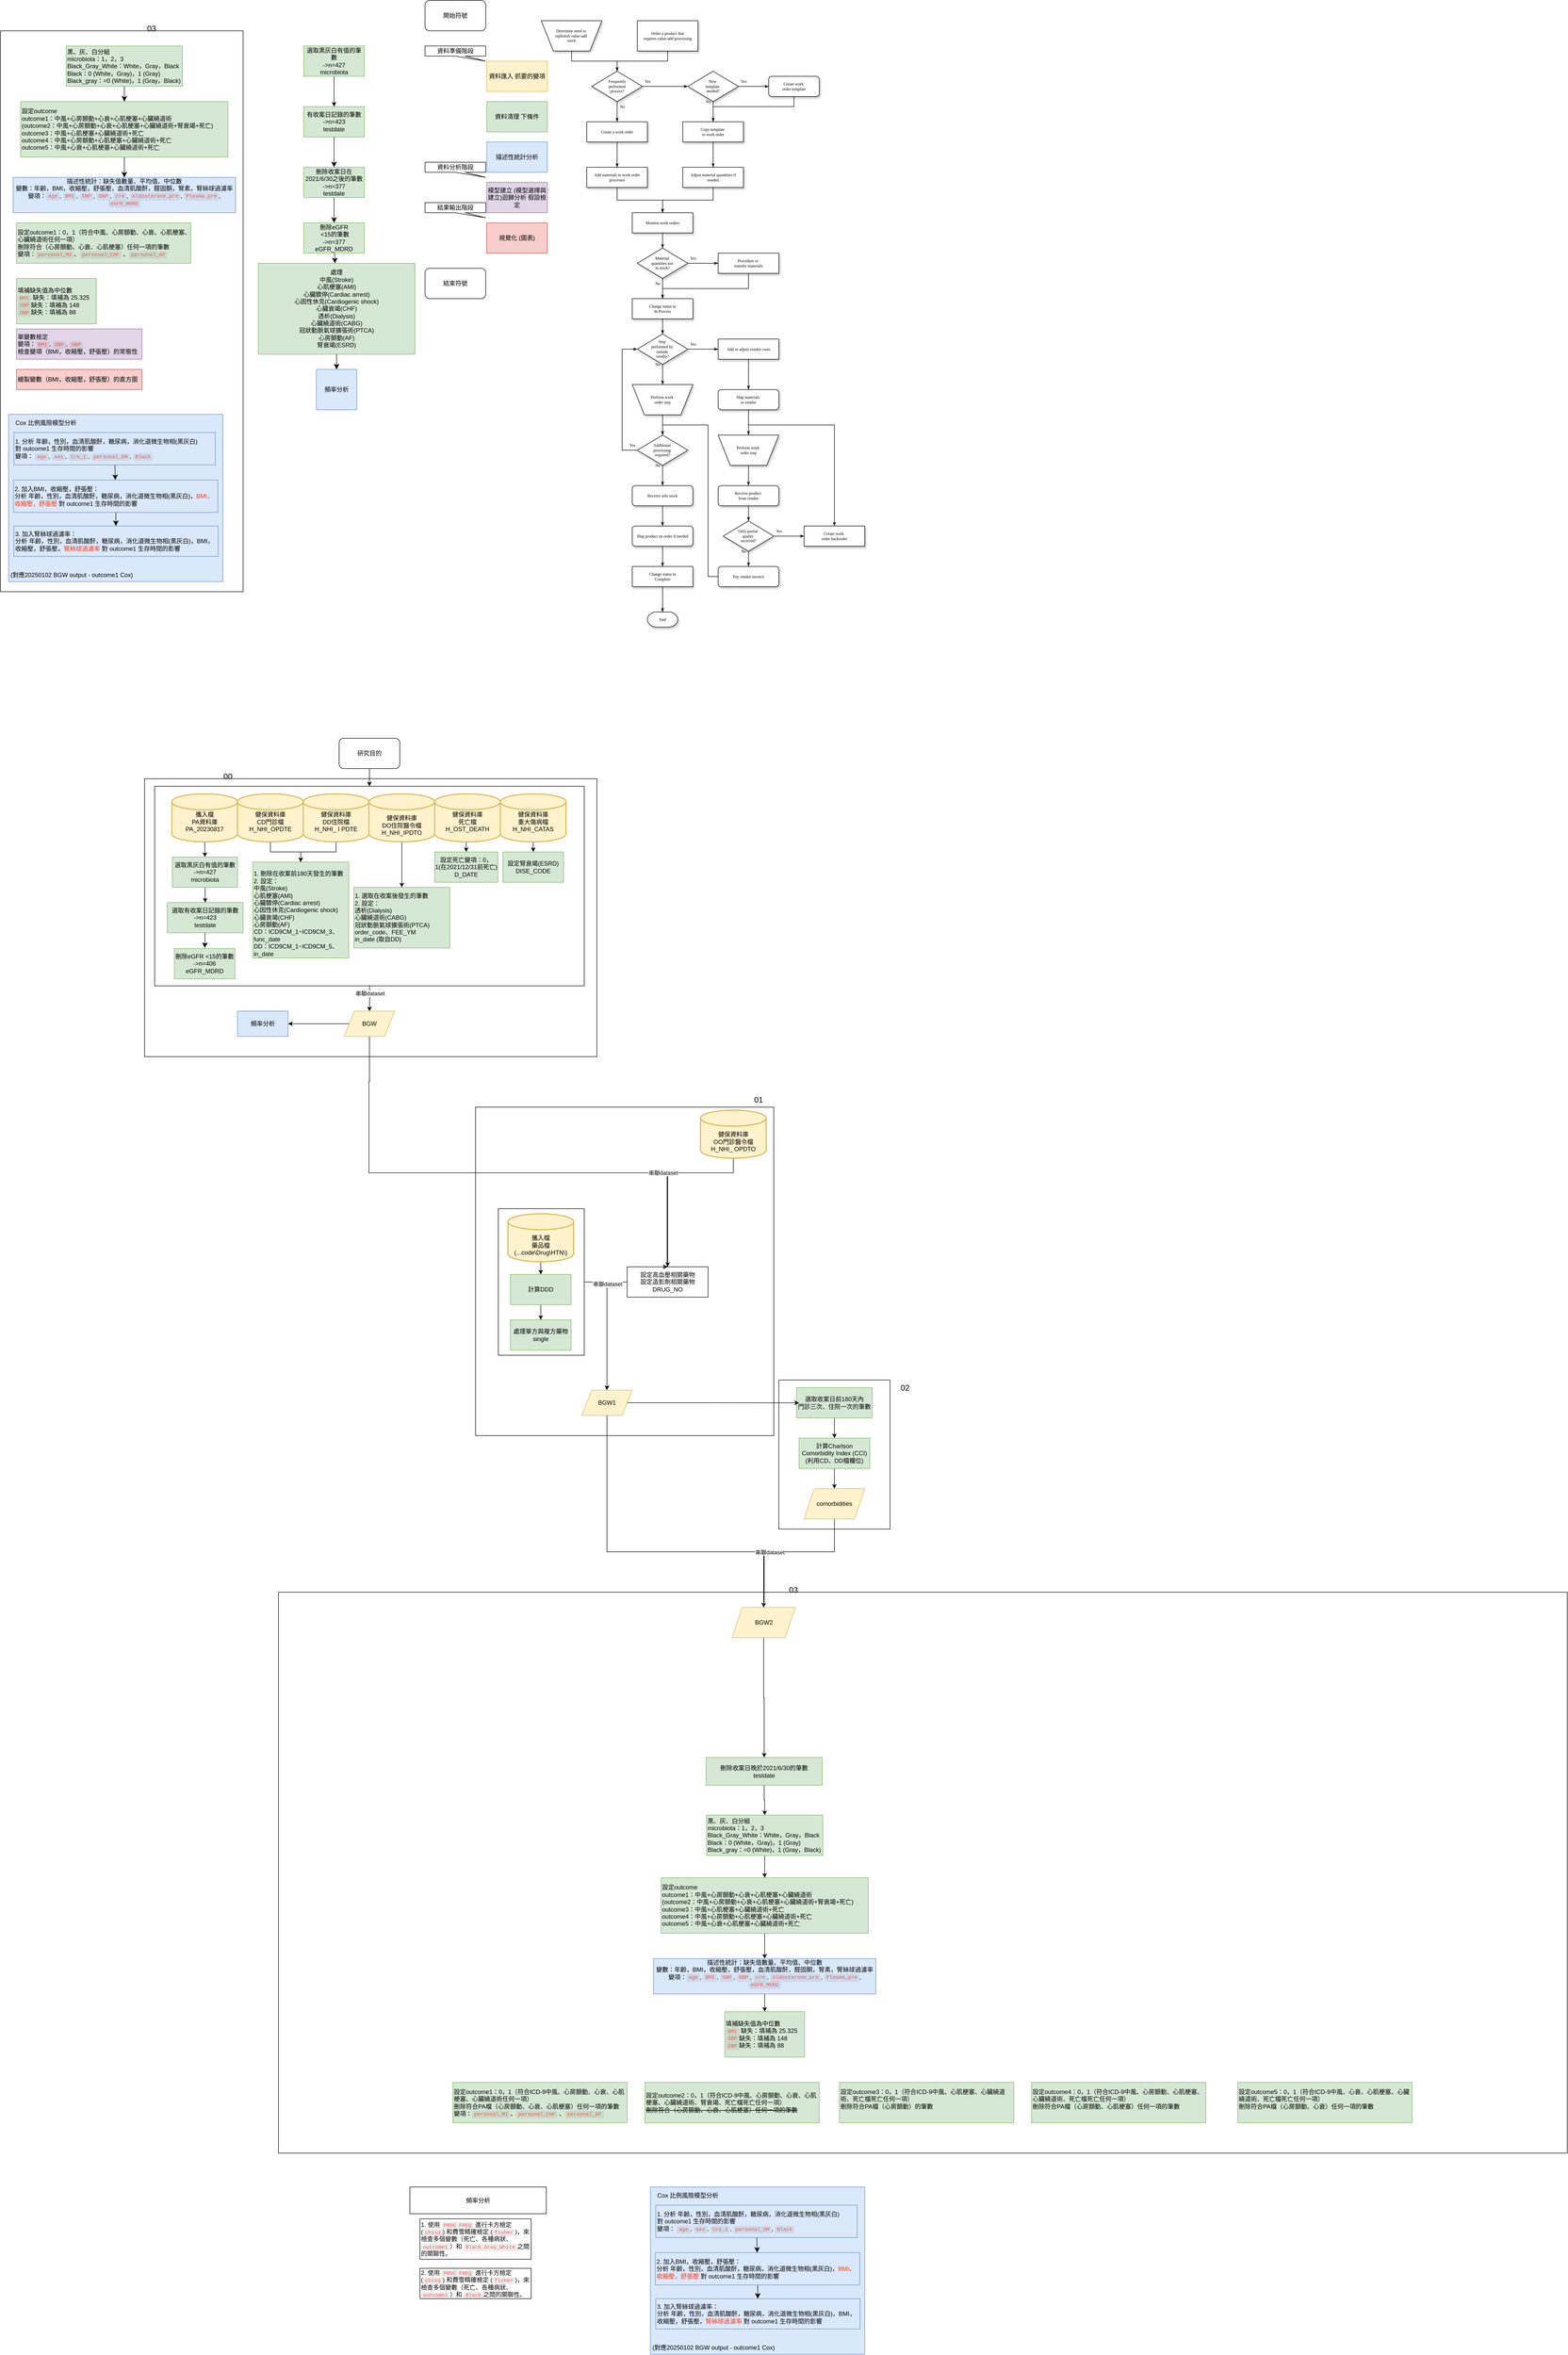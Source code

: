<mxfile version="26.0.6">
  <diagram name="Page-1" id="edf60f1a-56cd-e834-aa8a-f176f3a09ee4">
    <mxGraphModel dx="2215" dy="574" grid="1" gridSize="10" guides="1" tooltips="1" connect="1" arrows="1" fold="1" page="1" pageScale="1" pageWidth="1100" pageHeight="850" background="none" math="0" shadow="0">
      <root>
        <mxCell id="0" />
        <mxCell id="1" parent="0" />
        <mxCell id="RrgbvRi4uORZ6m7NdEk9-13" value="" style="rounded=0;whiteSpace=wrap;html=1;fillColor=none;" parent="1" vertex="1">
          <mxGeometry x="-420" y="3230" width="2550" height="1110" as="geometry" />
        </mxCell>
        <mxCell id="MqRCWIQsL3sCiBY5EVq8-32" value="" style="rounded=0;whiteSpace=wrap;html=1;fillColor=none;" parent="1" vertex="1">
          <mxGeometry x="-685" y="1620" width="895" height="550" as="geometry" />
        </mxCell>
        <mxCell id="RrgbvRi4uORZ6m7NdEk9-6" value="" style="rounded=0;whiteSpace=wrap;html=1;fillColor=none;" parent="1" vertex="1">
          <mxGeometry x="570" y="2810" width="220" height="295" as="geometry" />
        </mxCell>
        <mxCell id="ccFABopMqbIgBS7_1jks-86" value="" style="rounded=0;whiteSpace=wrap;html=1;fillColor=none;" parent="1" vertex="1">
          <mxGeometry x="-30" y="2270" width="590" height="650" as="geometry" />
        </mxCell>
        <mxCell id="ccFABopMqbIgBS7_1jks-60" value="" style="edgeStyle=orthogonalEdgeStyle;rounded=0;orthogonalLoop=1;jettySize=auto;html=1;" parent="1" target="ccFABopMqbIgBS7_1jks-89" edge="1">
          <mxGeometry relative="1" as="geometry">
            <mxPoint x="-240.0" y="2081" as="targetPoint" />
            <mxPoint x="-240" y="2021" as="sourcePoint" />
          </mxGeometry>
        </mxCell>
        <mxCell id="ccFABopMqbIgBS7_1jks-61" value="串聯dataset" style="edgeLabel;html=1;align=center;verticalAlign=middle;resizable=0;points=[];" parent="ccFABopMqbIgBS7_1jks-60" vertex="1" connectable="0">
          <mxGeometry x="-0.215" relative="1" as="geometry">
            <mxPoint as="offset" />
          </mxGeometry>
        </mxCell>
        <mxCell id="ccFABopMqbIgBS7_1jks-50" value="" style="rounded=0;whiteSpace=wrap;html=1;" parent="1" vertex="1">
          <mxGeometry x="-665" y="1635" width="850" height="395" as="geometry" />
        </mxCell>
        <mxCell id="MqRCWIQsL3sCiBY5EVq8-35" value="" style="rounded=0;whiteSpace=wrap;html=1;fillColor=none;" parent="1" vertex="1">
          <mxGeometry x="-970" y="140" width="480" height="1110" as="geometry" />
        </mxCell>
        <mxCell id="MqRCWIQsL3sCiBY5EVq8-48" value="" style="rounded=0;whiteSpace=wrap;html=1;fillColor=#dae8fc;strokeColor=#6c8ebf;" parent="1" vertex="1">
          <mxGeometry x="-954" y="899" width="424" height="331" as="geometry" />
        </mxCell>
        <mxCell id="60e70716793133e9-31" style="edgeStyle=orthogonalEdgeStyle;rounded=0;html=1;labelBackgroundColor=none;startSize=5;endArrow=classicThin;endFill=1;endSize=5;jettySize=auto;orthogonalLoop=1;strokeWidth=1;fontFamily=Verdana;fontSize=8" parent="1" source="60e70716793133e9-2" target="60e70716793133e9-5" edge="1">
          <mxGeometry relative="1" as="geometry" />
        </mxCell>
        <mxCell id="60e70716793133e9-2" value="Determine need to&amp;nbsp;&lt;div&gt;replenish value-add&amp;nbsp;&lt;/div&gt;&lt;div&gt;stock&lt;/div&gt;" style="shape=trapezoid;whiteSpace=wrap;html=1;rounded=0;shadow=1;labelBackgroundColor=none;strokeWidth=1;fontFamily=Verdana;fontSize=8;align=center;flipV=1;" parent="1" vertex="1">
          <mxGeometry x="100" y="120" width="120" height="60" as="geometry" />
        </mxCell>
        <mxCell id="60e70716793133e9-32" style="edgeStyle=orthogonalEdgeStyle;rounded=0;html=1;labelBackgroundColor=none;startSize=5;endArrow=classicThin;endFill=1;endSize=5;jettySize=auto;orthogonalLoop=1;strokeWidth=1;fontFamily=Verdana;fontSize=8" parent="1" source="60e70716793133e9-4" target="60e70716793133e9-5" edge="1">
          <mxGeometry relative="1" as="geometry" />
        </mxCell>
        <mxCell id="60e70716793133e9-4" value="Order a product that&lt;div&gt;requires value-add processing&lt;/div&gt;" style="rounded=0;whiteSpace=wrap;html=1;shadow=1;labelBackgroundColor=none;strokeWidth=1;fontFamily=Verdana;fontSize=8;align=center;" parent="1" vertex="1">
          <mxGeometry x="290" y="120" width="120" height="60" as="geometry" />
        </mxCell>
        <mxCell id="60e70716793133e9-33" value="Yes" style="edgeStyle=orthogonalEdgeStyle;rounded=0;html=1;labelBackgroundColor=none;startSize=5;endArrow=classicThin;endFill=1;endSize=5;jettySize=auto;orthogonalLoop=1;strokeWidth=1;fontFamily=Verdana;fontSize=8" parent="1" source="60e70716793133e9-5" target="60e70716793133e9-7" edge="1">
          <mxGeometry x="-0.778" y="10" relative="1" as="geometry">
            <mxPoint as="offset" />
          </mxGeometry>
        </mxCell>
        <mxCell id="60e70716793133e9-37" value="No" style="edgeStyle=orthogonalEdgeStyle;rounded=0;html=1;labelBackgroundColor=none;startSize=5;endArrow=classicThin;endFill=1;endSize=5;jettySize=auto;orthogonalLoop=1;strokeWidth=1;fontFamily=Verdana;fontSize=8" parent="1" source="60e70716793133e9-5" target="60e70716793133e9-9" edge="1">
          <mxGeometry x="-0.5" y="10" relative="1" as="geometry">
            <mxPoint as="offset" />
          </mxGeometry>
        </mxCell>
        <mxCell id="60e70716793133e9-5" value="Frequently&lt;div&gt;performed&lt;/div&gt;&lt;div&gt;process?&lt;/div&gt;" style="rhombus;whiteSpace=wrap;html=1;rounded=0;shadow=1;labelBackgroundColor=none;strokeWidth=1;fontFamily=Verdana;fontSize=8;align=center;" parent="1" vertex="1">
          <mxGeometry x="200" y="220" width="100" height="60" as="geometry" />
        </mxCell>
        <mxCell id="60e70716793133e9-34" value="Yes" style="edgeStyle=orthogonalEdgeStyle;rounded=0;html=1;labelBackgroundColor=none;startSize=5;endArrow=classicThin;endFill=1;endSize=5;jettySize=auto;orthogonalLoop=1;strokeWidth=1;fontFamily=Verdana;fontSize=8" parent="1" source="60e70716793133e9-7" target="60e70716793133e9-8" edge="1">
          <mxGeometry x="-0.667" y="10" relative="1" as="geometry">
            <mxPoint as="offset" />
          </mxGeometry>
        </mxCell>
        <mxCell id="60e70716793133e9-35" value="No" style="edgeStyle=orthogonalEdgeStyle;rounded=0;html=1;labelBackgroundColor=none;startSize=5;endArrow=classicThin;endFill=1;endSize=5;jettySize=auto;orthogonalLoop=1;strokeWidth=1;fontFamily=Verdana;fontSize=8" parent="1" source="60e70716793133e9-7" target="60e70716793133e9-10" edge="1">
          <mxGeometry x="-1" y="-10" relative="1" as="geometry">
            <mxPoint x="440" y="300" as="targetPoint" />
            <Array as="points" />
            <mxPoint as="offset" />
          </mxGeometry>
        </mxCell>
        <mxCell id="60e70716793133e9-7" value="New&amp;nbsp;&lt;div&gt;template&amp;nbsp;&lt;/div&gt;&lt;div&gt;needed?&lt;/div&gt;" style="rhombus;whiteSpace=wrap;html=1;rounded=0;shadow=1;labelBackgroundColor=none;strokeWidth=1;fontFamily=Verdana;fontSize=8;align=center;" parent="1" vertex="1">
          <mxGeometry x="390" y="220" width="100" height="60" as="geometry" />
        </mxCell>
        <mxCell id="60e70716793133e9-36" style="edgeStyle=orthogonalEdgeStyle;rounded=0;html=1;labelBackgroundColor=none;startSize=5;endArrow=classicThin;endFill=1;endSize=5;jettySize=auto;orthogonalLoop=1;strokeWidth=1;fontFamily=Verdana;fontSize=8" parent="1" source="60e70716793133e9-8" target="60e70716793133e9-10" edge="1">
          <mxGeometry relative="1" as="geometry">
            <Array as="points">
              <mxPoint x="600" y="290" />
              <mxPoint x="440" y="290" />
            </Array>
          </mxGeometry>
        </mxCell>
        <mxCell id="60e70716793133e9-8" value="Create work&amp;nbsp;&lt;div&gt;order template&lt;/div&gt;" style="rounded=1;whiteSpace=wrap;html=1;shadow=1;labelBackgroundColor=none;strokeWidth=1;fontFamily=Verdana;fontSize=8;align=center;" parent="1" vertex="1">
          <mxGeometry x="550" y="230" width="100" height="40" as="geometry" />
        </mxCell>
        <mxCell id="60e70716793133e9-38" style="edgeStyle=orthogonalEdgeStyle;rounded=0;html=1;labelBackgroundColor=none;startSize=5;endArrow=classicThin;endFill=1;endSize=5;jettySize=auto;orthogonalLoop=1;strokeWidth=1;fontFamily=Verdana;fontSize=8" parent="1" source="60e70716793133e9-9" target="60e70716793133e9-11" edge="1">
          <mxGeometry relative="1" as="geometry" />
        </mxCell>
        <mxCell id="60e70716793133e9-9" value="Create a work order" style="whiteSpace=wrap;html=1;rounded=0;shadow=1;labelBackgroundColor=none;strokeWidth=1;fontFamily=Verdana;fontSize=8;align=center;" parent="1" vertex="1">
          <mxGeometry x="190" y="320" width="120" height="40" as="geometry" />
        </mxCell>
        <mxCell id="60e70716793133e9-39" style="edgeStyle=orthogonalEdgeStyle;rounded=0;html=1;labelBackgroundColor=none;startSize=5;endArrow=classicThin;endFill=1;endSize=5;jettySize=auto;orthogonalLoop=1;strokeWidth=1;fontFamily=Verdana;fontSize=8" parent="1" source="60e70716793133e9-10" target="60e70716793133e9-12" edge="1">
          <mxGeometry relative="1" as="geometry" />
        </mxCell>
        <mxCell id="60e70716793133e9-10" value="Copy template&amp;nbsp;&lt;div&gt;to work order&lt;/div&gt;" style="whiteSpace=wrap;html=1;rounded=0;shadow=1;labelBackgroundColor=none;strokeWidth=1;fontFamily=Verdana;fontSize=8;align=center;" parent="1" vertex="1">
          <mxGeometry x="380" y="320" width="120" height="40" as="geometry" />
        </mxCell>
        <mxCell id="60e70716793133e9-41" style="edgeStyle=orthogonalEdgeStyle;rounded=0;html=1;labelBackgroundColor=none;startSize=5;endArrow=classicThin;endFill=1;endSize=5;jettySize=auto;orthogonalLoop=1;strokeWidth=1;fontFamily=Verdana;fontSize=8" parent="1" source="60e70716793133e9-11" target="60e70716793133e9-13" edge="1">
          <mxGeometry relative="1" as="geometry" />
        </mxCell>
        <mxCell id="60e70716793133e9-11" value="Add materials to work order processes" style="whiteSpace=wrap;html=1;rounded=0;shadow=1;labelBackgroundColor=none;strokeWidth=1;fontFamily=Verdana;fontSize=8;align=center;spacing=6;" parent="1" vertex="1">
          <mxGeometry x="190" y="410" width="120" height="40" as="geometry" />
        </mxCell>
        <mxCell id="60e70716793133e9-40" style="edgeStyle=orthogonalEdgeStyle;rounded=0;html=1;labelBackgroundColor=none;startSize=5;endArrow=classicThin;endFill=1;endSize=5;jettySize=auto;orthogonalLoop=1;strokeWidth=1;fontFamily=Verdana;fontSize=8" parent="1" source="60e70716793133e9-12" target="60e70716793133e9-13" edge="1">
          <mxGeometry relative="1" as="geometry" />
        </mxCell>
        <mxCell id="60e70716793133e9-12" value="Adjust material quantities if needed" style="whiteSpace=wrap;html=1;rounded=0;shadow=1;labelBackgroundColor=none;strokeWidth=1;fontFamily=Verdana;fontSize=8;align=center;spacing=6;" parent="1" vertex="1">
          <mxGeometry x="380" y="410" width="120" height="40" as="geometry" />
        </mxCell>
        <mxCell id="60e70716793133e9-42" style="edgeStyle=orthogonalEdgeStyle;rounded=0;html=1;labelBackgroundColor=none;startSize=5;endArrow=classicThin;endFill=1;endSize=5;jettySize=auto;orthogonalLoop=1;strokeWidth=1;fontFamily=Verdana;fontSize=8" parent="1" source="60e70716793133e9-13" target="60e70716793133e9-14" edge="1">
          <mxGeometry relative="1" as="geometry" />
        </mxCell>
        <mxCell id="60e70716793133e9-13" value="Monitor work orders" style="whiteSpace=wrap;html=1;rounded=0;shadow=1;labelBackgroundColor=none;strokeWidth=1;fontFamily=Verdana;fontSize=8;align=center;" parent="1" vertex="1">
          <mxGeometry x="280" y="500" width="120" height="40" as="geometry" />
        </mxCell>
        <mxCell id="60e70716793133e9-43" value="Yes" style="edgeStyle=orthogonalEdgeStyle;rounded=0;html=1;labelBackgroundColor=none;startSize=5;endArrow=classicThin;endFill=1;endSize=5;jettySize=auto;orthogonalLoop=1;strokeWidth=1;fontFamily=Verdana;fontSize=8" parent="1" source="60e70716793133e9-14" target="60e70716793133e9-15" edge="1">
          <mxGeometry x="-0.667" y="10" relative="1" as="geometry">
            <mxPoint as="offset" />
          </mxGeometry>
        </mxCell>
        <mxCell id="60e70716793133e9-44" value="No" style="edgeStyle=orthogonalEdgeStyle;rounded=0;html=1;labelBackgroundColor=none;startSize=5;endArrow=classicThin;endFill=1;endSize=5;jettySize=auto;orthogonalLoop=1;strokeWidth=1;fontFamily=Verdana;fontSize=8" parent="1" source="60e70716793133e9-14" target="60e70716793133e9-16" edge="1">
          <mxGeometry x="-0.5" y="-10" relative="1" as="geometry">
            <mxPoint as="offset" />
          </mxGeometry>
        </mxCell>
        <mxCell id="60e70716793133e9-14" value="Material&amp;nbsp;&lt;div&gt;quantities not&amp;nbsp;&lt;/div&gt;&lt;div&gt;in stock?&lt;/div&gt;" style="rhombus;whiteSpace=wrap;html=1;rounded=0;shadow=1;labelBackgroundColor=none;strokeWidth=1;fontFamily=Verdana;fontSize=8;align=center;" parent="1" vertex="1">
          <mxGeometry x="290" y="570" width="100" height="60" as="geometry" />
        </mxCell>
        <mxCell id="60e70716793133e9-45" style="edgeStyle=orthogonalEdgeStyle;rounded=0;html=1;labelBackgroundColor=none;startSize=5;endArrow=classicThin;endFill=1;endSize=5;jettySize=auto;orthogonalLoop=1;strokeWidth=1;fontFamily=Verdana;fontSize=8" parent="1" source="60e70716793133e9-15" target="60e70716793133e9-16" edge="1">
          <mxGeometry relative="1" as="geometry">
            <Array as="points">
              <mxPoint x="510" y="650" />
              <mxPoint x="340" y="650" />
            </Array>
          </mxGeometry>
        </mxCell>
        <mxCell id="60e70716793133e9-15" value="Procedure or&amp;nbsp;&lt;div&gt;transfer materials&lt;/div&gt;" style="whiteSpace=wrap;html=1;rounded=0;shadow=1;labelBackgroundColor=none;strokeWidth=1;fontFamily=Verdana;fontSize=8;align=center;" parent="1" vertex="1">
          <mxGeometry x="450" y="580" width="120" height="40" as="geometry" />
        </mxCell>
        <mxCell id="60e70716793133e9-46" style="edgeStyle=orthogonalEdgeStyle;rounded=0;html=1;labelBackgroundColor=none;startSize=5;endArrow=classicThin;endFill=1;endSize=5;jettySize=auto;orthogonalLoop=1;strokeWidth=1;fontFamily=Verdana;fontSize=8" parent="1" source="60e70716793133e9-16" target="60e70716793133e9-17" edge="1">
          <mxGeometry relative="1" as="geometry" />
        </mxCell>
        <mxCell id="60e70716793133e9-16" value="Change status to&lt;div&gt;In Process&lt;/div&gt;" style="whiteSpace=wrap;html=1;rounded=0;shadow=1;labelBackgroundColor=none;strokeWidth=1;fontFamily=Verdana;fontSize=8;align=center;" parent="1" vertex="1">
          <mxGeometry x="280" y="670" width="120" height="40" as="geometry" />
        </mxCell>
        <mxCell id="60e70716793133e9-47" value="Yes" style="edgeStyle=orthogonalEdgeStyle;rounded=0;html=1;labelBackgroundColor=none;startSize=5;endArrow=classicThin;endFill=1;endSize=5;jettySize=auto;orthogonalLoop=1;strokeWidth=1;fontFamily=Verdana;fontSize=8" parent="1" source="60e70716793133e9-17" target="60e70716793133e9-18" edge="1">
          <mxGeometry x="-0.667" y="10" relative="1" as="geometry">
            <mxPoint as="offset" />
          </mxGeometry>
        </mxCell>
        <mxCell id="60e70716793133e9-50" value="No" style="edgeStyle=orthogonalEdgeStyle;rounded=0;html=1;labelBackgroundColor=none;startSize=5;endArrow=classicThin;endFill=1;endSize=5;jettySize=auto;orthogonalLoop=1;strokeWidth=1;fontFamily=Verdana;fontSize=8" parent="1" source="60e70716793133e9-17" target="60e70716793133e9-19" edge="1">
          <mxGeometry x="-1" y="-10" relative="1" as="geometry">
            <mxPoint as="offset" />
          </mxGeometry>
        </mxCell>
        <mxCell id="60e70716793133e9-17" value="Step&amp;nbsp;&lt;div&gt;performed by&amp;nbsp;&lt;/div&gt;&lt;div&gt;outside&amp;nbsp;&lt;/div&gt;&lt;div&gt;vendor?&lt;/div&gt;" style="rhombus;whiteSpace=wrap;html=1;rounded=0;shadow=1;labelBackgroundColor=none;strokeWidth=1;fontFamily=Verdana;fontSize=8;align=center;" parent="1" vertex="1">
          <mxGeometry x="290" y="740" width="100" height="60" as="geometry" />
        </mxCell>
        <mxCell id="60e70716793133e9-48" style="edgeStyle=orthogonalEdgeStyle;rounded=0;html=1;labelBackgroundColor=none;startSize=5;endArrow=classicThin;endFill=1;endSize=5;jettySize=auto;orthogonalLoop=1;strokeWidth=1;fontFamily=Verdana;fontSize=8" parent="1" source="60e70716793133e9-18" target="60e70716793133e9-20" edge="1">
          <mxGeometry relative="1" as="geometry" />
        </mxCell>
        <mxCell id="60e70716793133e9-18" value="Add or adjust vendor costs" style="whiteSpace=wrap;html=1;rounded=0;shadow=1;labelBackgroundColor=none;strokeWidth=1;fontFamily=Verdana;fontSize=8;align=center;" parent="1" vertex="1">
          <mxGeometry x="450" y="750" width="120" height="40" as="geometry" />
        </mxCell>
        <mxCell id="60e70716793133e9-52" style="edgeStyle=orthogonalEdgeStyle;rounded=0;html=1;labelBackgroundColor=none;startSize=5;endArrow=classicThin;endFill=1;endSize=5;jettySize=auto;orthogonalLoop=1;strokeWidth=1;fontFamily=Verdana;fontSize=8" parent="1" source="60e70716793133e9-19" target="60e70716793133e9-21" edge="1">
          <mxGeometry relative="1" as="geometry" />
        </mxCell>
        <mxCell id="60e70716793133e9-19" value="Perform work&amp;nbsp;&lt;div&gt;order step&lt;/div&gt;" style="shape=trapezoid;whiteSpace=wrap;html=1;rounded=0;shadow=1;labelBackgroundColor=none;strokeWidth=1;fontFamily=Verdana;fontSize=8;align=center;flipV=1;" parent="1" vertex="1">
          <mxGeometry x="280" y="840" width="120" height="60" as="geometry" />
        </mxCell>
        <mxCell id="60e70716793133e9-49" style="edgeStyle=orthogonalEdgeStyle;rounded=0;html=1;labelBackgroundColor=none;startSize=5;endArrow=classicThin;endFill=1;endSize=5;jettySize=auto;orthogonalLoop=1;strokeWidth=1;fontFamily=Verdana;fontSize=8" parent="1" source="60e70716793133e9-20" target="60e70716793133e9-22" edge="1">
          <mxGeometry relative="1" as="geometry" />
        </mxCell>
        <mxCell id="60e70716793133e9-53" style="edgeStyle=orthogonalEdgeStyle;rounded=0;html=1;labelBackgroundColor=none;startSize=5;endArrow=classicThin;endFill=1;endSize=5;jettySize=auto;orthogonalLoop=1;strokeWidth=1;fontFamily=Verdana;fontSize=8" parent="1" source="60e70716793133e9-20" target="60e70716793133e9-27" edge="1">
          <mxGeometry relative="1" as="geometry">
            <Array as="points">
              <mxPoint x="510" y="920" />
              <mxPoint x="680" y="920" />
            </Array>
          </mxGeometry>
        </mxCell>
        <mxCell id="60e70716793133e9-20" value="Ship materials&amp;nbsp;&lt;div&gt;to vendor&lt;/div&gt;" style="rounded=1;whiteSpace=wrap;html=1;shadow=1;labelBackgroundColor=none;strokeWidth=1;fontFamily=Verdana;fontSize=8;align=center;" parent="1" vertex="1">
          <mxGeometry x="450" y="850" width="120" height="40" as="geometry" />
        </mxCell>
        <mxCell id="60e70716793133e9-51" value="Yes" style="edgeStyle=orthogonalEdgeStyle;rounded=0;html=1;labelBackgroundColor=none;startSize=5;endArrow=classicThin;endFill=1;endSize=5;jettySize=auto;orthogonalLoop=1;strokeWidth=1;fontFamily=Verdana;fontSize=8" parent="1" source="60e70716793133e9-21" target="60e70716793133e9-17" edge="1">
          <mxGeometry x="-0.692" y="-20" relative="1" as="geometry">
            <Array as="points">
              <mxPoint x="260" y="970.0" />
              <mxPoint x="260" y="770" />
            </Array>
            <mxPoint as="offset" />
          </mxGeometry>
        </mxCell>
        <mxCell id="60e70716793133e9-54" value="No" style="edgeStyle=orthogonalEdgeStyle;rounded=0;html=1;labelBackgroundColor=none;startSize=5;endArrow=classicThin;endFill=1;endSize=5;jettySize=auto;orthogonalLoop=1;strokeWidth=1;fontFamily=Verdana;fontSize=8" parent="1" source="60e70716793133e9-21" target="60e70716793133e9-23" edge="1">
          <mxGeometry x="-1" y="-10" relative="1" as="geometry">
            <mxPoint as="offset" />
          </mxGeometry>
        </mxCell>
        <mxCell id="60e70716793133e9-21" value="Additional&amp;nbsp;&lt;div&gt;processing&amp;nbsp;&lt;/div&gt;&lt;div&gt;required?&lt;/div&gt;" style="rhombus;whiteSpace=wrap;html=1;rounded=0;shadow=1;labelBackgroundColor=none;strokeWidth=1;fontFamily=Verdana;fontSize=8;align=center;" parent="1" vertex="1">
          <mxGeometry x="290" y="940" width="100" height="60" as="geometry" />
        </mxCell>
        <mxCell id="60e70716793133e9-58" style="edgeStyle=orthogonalEdgeStyle;rounded=0;html=1;labelBackgroundColor=none;startSize=5;endArrow=classicThin;endFill=1;endSize=5;jettySize=auto;orthogonalLoop=1;strokeWidth=1;fontFamily=Verdana;fontSize=8" parent="1" source="60e70716793133e9-22" target="60e70716793133e9-24" edge="1">
          <mxGeometry relative="1" as="geometry" />
        </mxCell>
        <mxCell id="60e70716793133e9-22" value="Perform work&amp;nbsp;&lt;div&gt;order step&lt;/div&gt;" style="shape=trapezoid;whiteSpace=wrap;html=1;rounded=0;shadow=1;labelBackgroundColor=none;strokeWidth=1;fontFamily=Verdana;fontSize=8;align=center;flipV=1;" parent="1" vertex="1">
          <mxGeometry x="450" y="940" width="120" height="60" as="geometry" />
        </mxCell>
        <mxCell id="60e70716793133e9-55" style="edgeStyle=orthogonalEdgeStyle;rounded=0;html=1;labelBackgroundColor=none;startSize=5;endArrow=classicThin;endFill=1;endSize=5;jettySize=auto;orthogonalLoop=1;strokeWidth=1;fontFamily=Verdana;fontSize=8" parent="1" source="60e70716793133e9-23" target="60e70716793133e9-25" edge="1">
          <mxGeometry relative="1" as="geometry" />
        </mxCell>
        <mxCell id="60e70716793133e9-23" value="Receive info stock" style="rounded=1;whiteSpace=wrap;html=1;shadow=1;labelBackgroundColor=none;strokeWidth=1;fontFamily=Verdana;fontSize=8;align=center;" parent="1" vertex="1">
          <mxGeometry x="280" y="1040" width="120" height="40" as="geometry" />
        </mxCell>
        <mxCell id="60e70716793133e9-59" style="edgeStyle=orthogonalEdgeStyle;rounded=0;html=1;labelBackgroundColor=none;startSize=5;endArrow=classicThin;endFill=1;endSize=5;jettySize=auto;orthogonalLoop=1;strokeWidth=1;fontFamily=Verdana;fontSize=8" parent="1" source="60e70716793133e9-24" target="60e70716793133e9-26" edge="1">
          <mxGeometry relative="1" as="geometry" />
        </mxCell>
        <mxCell id="60e70716793133e9-24" value="Receive product&amp;nbsp;&lt;div&gt;from vendor&lt;/div&gt;" style="rounded=1;whiteSpace=wrap;html=1;shadow=1;labelBackgroundColor=none;strokeWidth=1;fontFamily=Verdana;fontSize=8;align=center;" parent="1" vertex="1">
          <mxGeometry x="450" y="1040" width="120" height="40" as="geometry" />
        </mxCell>
        <mxCell id="60e70716793133e9-56" style="edgeStyle=orthogonalEdgeStyle;rounded=0;html=1;labelBackgroundColor=none;startSize=5;endArrow=classicThin;endFill=1;endSize=5;jettySize=auto;orthogonalLoop=1;strokeWidth=1;fontFamily=Verdana;fontSize=8" parent="1" source="60e70716793133e9-25" target="60e70716793133e9-28" edge="1">
          <mxGeometry relative="1" as="geometry" />
        </mxCell>
        <mxCell id="60e70716793133e9-25" value="Ship product on order if needed" style="rounded=1;whiteSpace=wrap;html=1;shadow=1;labelBackgroundColor=none;strokeWidth=1;fontFamily=Verdana;fontSize=8;align=center;" parent="1" vertex="1">
          <mxGeometry x="280" y="1120" width="120" height="40" as="geometry" />
        </mxCell>
        <mxCell id="60e70716793133e9-60" value="No" style="edgeStyle=orthogonalEdgeStyle;rounded=0;html=1;labelBackgroundColor=none;startSize=5;endArrow=classicThin;endFill=1;endSize=5;jettySize=auto;orthogonalLoop=1;strokeWidth=1;fontFamily=Verdana;fontSize=8" parent="1" source="60e70716793133e9-26" target="60e70716793133e9-29" edge="1">
          <mxGeometry x="0.2" y="14" relative="1" as="geometry">
            <mxPoint x="-24" y="-10" as="offset" />
          </mxGeometry>
        </mxCell>
        <mxCell id="60e70716793133e9-61" value="Yes" style="edgeStyle=orthogonalEdgeStyle;rounded=0;html=1;labelBackgroundColor=none;startSize=5;endArrow=classicThin;endFill=1;endSize=5;jettySize=auto;orthogonalLoop=1;strokeWidth=1;fontFamily=Verdana;fontSize=8" parent="1" source="60e70716793133e9-26" target="60e70716793133e9-27" edge="1">
          <mxGeometry x="-0.667" y="10" relative="1" as="geometry">
            <mxPoint as="offset" />
          </mxGeometry>
        </mxCell>
        <mxCell id="60e70716793133e9-26" value="Only partial&amp;nbsp;&lt;div&gt;quality&amp;nbsp;&lt;/div&gt;&lt;div&gt;received?&lt;/div&gt;" style="rhombus;whiteSpace=wrap;html=1;rounded=0;shadow=1;labelBackgroundColor=none;strokeWidth=1;fontFamily=Verdana;fontSize=8;align=center;" parent="1" vertex="1">
          <mxGeometry x="460" y="1110" width="100" height="60" as="geometry" />
        </mxCell>
        <mxCell id="60e70716793133e9-27" value="Create work&amp;nbsp;&lt;div&gt;order backorder&lt;/div&gt;" style="whiteSpace=wrap;html=1;rounded=0;shadow=1;labelBackgroundColor=none;strokeWidth=1;fontFamily=Verdana;fontSize=8;align=center;" parent="1" vertex="1">
          <mxGeometry x="620" y="1120" width="120" height="40" as="geometry" />
        </mxCell>
        <mxCell id="60e70716793133e9-57" style="edgeStyle=orthogonalEdgeStyle;rounded=0;html=1;labelBackgroundColor=none;startSize=5;endArrow=classicThin;endFill=1;endSize=5;jettySize=auto;orthogonalLoop=1;strokeWidth=1;fontFamily=Verdana;fontSize=8" parent="1" source="60e70716793133e9-28" target="60e70716793133e9-30" edge="1">
          <mxGeometry relative="1" as="geometry" />
        </mxCell>
        <mxCell id="60e70716793133e9-28" value="Change status to&lt;div&gt;Complete&lt;/div&gt;" style="whiteSpace=wrap;html=1;rounded=0;shadow=1;labelBackgroundColor=none;strokeWidth=1;fontFamily=Verdana;fontSize=8;align=center;" parent="1" vertex="1">
          <mxGeometry x="280" y="1200" width="120" height="40" as="geometry" />
        </mxCell>
        <mxCell id="60e70716793133e9-62" style="edgeStyle=orthogonalEdgeStyle;rounded=0;html=1;labelBackgroundColor=none;startSize=5;endArrow=classicThin;endFill=1;endSize=5;jettySize=auto;orthogonalLoop=1;strokeWidth=1;fontFamily=Verdana;fontSize=8" parent="1" source="60e70716793133e9-29" target="60e70716793133e9-21" edge="1">
          <mxGeometry relative="1" as="geometry">
            <Array as="points">
              <mxPoint x="430" y="1220" />
              <mxPoint x="430" y="920" />
              <mxPoint x="340" y="920" />
            </Array>
          </mxGeometry>
        </mxCell>
        <mxCell id="60e70716793133e9-29" value="Pay vendor invoice" style="rounded=1;whiteSpace=wrap;html=1;shadow=1;labelBackgroundColor=none;strokeWidth=1;fontFamily=Verdana;fontSize=8;align=center;" parent="1" vertex="1">
          <mxGeometry x="450" y="1200" width="120" height="40" as="geometry" />
        </mxCell>
        <mxCell id="60e70716793133e9-30" value="End" style="strokeWidth=1;html=1;shape=mxgraph.flowchart.terminator;whiteSpace=wrap;rounded=0;shadow=1;labelBackgroundColor=none;fontFamily=Verdana;fontSize=8;align=center;" parent="1" vertex="1">
          <mxGeometry x="310" y="1290" width="60" height="30" as="geometry" />
        </mxCell>
        <mxCell id="MqRCWIQsL3sCiBY5EVq8-1" value="開始符號" style="rounded=1;whiteSpace=wrap;html=1;" parent="1" vertex="1">
          <mxGeometry x="-130" y="80" width="120" height="60" as="geometry" />
        </mxCell>
        <mxCell id="MqRCWIQsL3sCiBY5EVq8-5" value="結束符號" style="rounded=1;whiteSpace=wrap;html=1;" parent="1" vertex="1">
          <mxGeometry x="-130" y="610" width="120" height="60" as="geometry" />
        </mxCell>
        <mxCell id="MqRCWIQsL3sCiBY5EVq8-6" value="資料匯入 抓要的變項" style="rounded=0;whiteSpace=wrap;html=1;fillColor=#fff2cc;strokeColor=#d6b656;" parent="1" vertex="1">
          <mxGeometry x="-8" y="200" width="120" height="60" as="geometry" />
        </mxCell>
        <mxCell id="MqRCWIQsL3sCiBY5EVq8-7" value="資料清理 下條件" style="rounded=0;whiteSpace=wrap;html=1;fillColor=#d5e8d4;strokeColor=#82b366;" parent="1" vertex="1">
          <mxGeometry x="-8" y="280" width="120" height="60" as="geometry" />
        </mxCell>
        <mxCell id="MqRCWIQsL3sCiBY5EVq8-8" value="描述性統計分析" style="rounded=0;whiteSpace=wrap;html=1;fillColor=#dae8fc;strokeColor=#6c8ebf;" parent="1" vertex="1">
          <mxGeometry x="-8" y="360" width="120" height="60" as="geometry" />
        </mxCell>
        <mxCell id="MqRCWIQsL3sCiBY5EVq8-9" value="模型建立 (模型選擇與建立)迴歸分析 假設檢定" style="rounded=0;whiteSpace=wrap;html=1;fillColor=#e1d5e7;strokeColor=#9673a6;" parent="1" vertex="1">
          <mxGeometry x="-8" y="440" width="120" height="60" as="geometry" />
        </mxCell>
        <mxCell id="MqRCWIQsL3sCiBY5EVq8-10" value="視覺化 (圖表)" style="rounded=0;whiteSpace=wrap;html=1;fillColor=#f8cecc;strokeColor=#b85450;" parent="1" vertex="1">
          <mxGeometry x="-8" y="520" width="120" height="60" as="geometry" />
        </mxCell>
        <mxCell id="MqRCWIQsL3sCiBY5EVq8-11" value="結果輸出階段" style="shape=callout;whiteSpace=wrap;html=1;perimeter=calloutPerimeter;base=20;position2=1;size=10;position=0.5;" parent="1" vertex="1">
          <mxGeometry x="-130" y="480" width="120" height="30" as="geometry" />
        </mxCell>
        <mxCell id="MqRCWIQsL3sCiBY5EVq8-12" value="資料分析階段" style="shape=callout;whiteSpace=wrap;html=1;perimeter=calloutPerimeter;base=20;position2=1;size=10;position=0.5;" parent="1" vertex="1">
          <mxGeometry x="-130" y="400" width="120" height="30" as="geometry" />
        </mxCell>
        <mxCell id="MqRCWIQsL3sCiBY5EVq8-13" value="資料準備階段" style="shape=callout;whiteSpace=wrap;html=1;perimeter=calloutPerimeter;base=20;position2=1;size=10;position=0.5;" parent="1" vertex="1">
          <mxGeometry x="-130" y="170" width="120" height="30" as="geometry" />
        </mxCell>
        <mxCell id="MqRCWIQsL3sCiBY5EVq8-20" value="" style="edgeStyle=none;curved=1;rounded=0;orthogonalLoop=1;jettySize=auto;html=1;fontSize=12;entryX=0.5;entryY=0;entryDx=0;entryDy=0;" parent="1" source="MqRCWIQsL3sCiBY5EVq8-15" target="MqRCWIQsL3sCiBY5EVq8-16" edge="1">
          <mxGeometry relative="1" as="geometry" />
        </mxCell>
        <mxCell id="MqRCWIQsL3sCiBY5EVq8-15" value="選取黑灰白有值的筆數&lt;div&gt;-&amp;gt;n=427&lt;/div&gt;&lt;div&gt;microbiota&lt;/div&gt;" style="rounded=0;whiteSpace=wrap;html=1;fillColor=#d5e8d4;strokeColor=#82b366;" parent="1" vertex="1">
          <mxGeometry x="-370" y="170" width="120" height="60" as="geometry" />
        </mxCell>
        <mxCell id="MqRCWIQsL3sCiBY5EVq8-18" value="" style="edgeStyle=none;curved=1;rounded=0;orthogonalLoop=1;jettySize=auto;html=1;fontSize=12;startSize=8;endSize=8;" parent="1" source="MqRCWIQsL3sCiBY5EVq8-16" target="MqRCWIQsL3sCiBY5EVq8-17" edge="1">
          <mxGeometry relative="1" as="geometry" />
        </mxCell>
        <mxCell id="MqRCWIQsL3sCiBY5EVq8-16" value="&lt;div&gt;&lt;span style=&quot;background-color: transparent; color: light-dark(rgb(0, 0, 0), rgb(255, 255, 255));&quot;&gt;有&lt;/span&gt;收案日記錄&lt;span style=&quot;background-color: transparent; color: light-dark(rgb(0, 0, 0), rgb(255, 255, 255));&quot;&gt;的&lt;/span&gt;&lt;span style=&quot;background-color: transparent; color: light-dark(rgb(0, 0, 0), rgb(255, 255, 255));&quot;&gt;筆數&lt;/span&gt;&lt;/div&gt;&lt;div&gt;-&amp;gt;n=423&lt;/div&gt;&lt;div&gt;testdate&lt;/div&gt;" style="rounded=0;whiteSpace=wrap;html=1;fillColor=#d5e8d4;strokeColor=#82b366;" parent="1" vertex="1">
          <mxGeometry x="-370" y="290" width="120" height="60" as="geometry" />
        </mxCell>
        <mxCell id="MqRCWIQsL3sCiBY5EVq8-26" value="" style="edgeStyle=none;curved=1;rounded=0;orthogonalLoop=1;jettySize=auto;html=1;fontSize=12;startSize=8;endSize=8;" parent="1" source="MqRCWIQsL3sCiBY5EVq8-17" target="MqRCWIQsL3sCiBY5EVq8-25" edge="1">
          <mxGeometry relative="1" as="geometry" />
        </mxCell>
        <mxCell id="MqRCWIQsL3sCiBY5EVq8-17" value="&lt;div&gt;刪除收案日在2021/6/30之後的筆數&lt;/div&gt;&lt;div&gt;-&amp;gt;n=377&lt;/div&gt;&lt;div&gt;testdate&lt;/div&gt;" style="rounded=0;whiteSpace=wrap;html=1;fillColor=#d5e8d4;strokeColor=#82b366;" parent="1" vertex="1">
          <mxGeometry x="-370" y="410" width="120" height="60" as="geometry" />
        </mxCell>
        <mxCell id="MqRCWIQsL3sCiBY5EVq8-28" value="" style="edgeStyle=none;curved=1;rounded=0;orthogonalLoop=1;jettySize=auto;html=1;fontSize=12;startSize=8;endSize=8;" parent="1" source="MqRCWIQsL3sCiBY5EVq8-25" target="MqRCWIQsL3sCiBY5EVq8-27" edge="1">
          <mxGeometry relative="1" as="geometry" />
        </mxCell>
        <mxCell id="MqRCWIQsL3sCiBY5EVq8-25" value="&lt;div&gt;刪除&lt;span style=&quot;background-color: transparent; color: light-dark(rgb(0, 0, 0), rgb(255, 255, 255));&quot;&gt;eGFR&lt;/span&gt;&lt;/div&gt;&lt;div&gt;&amp;nbsp;&amp;lt;15的筆數&lt;/div&gt;&lt;div&gt;-&amp;gt;n=377&lt;/div&gt;&lt;div&gt;eGFR_MDRD&lt;/div&gt;" style="rounded=0;whiteSpace=wrap;html=1;fillColor=#d5e8d4;strokeColor=#82b366;" parent="1" vertex="1">
          <mxGeometry x="-370" y="520" width="120" height="60" as="geometry" />
        </mxCell>
        <mxCell id="MqRCWIQsL3sCiBY5EVq8-30" value="" style="edgeStyle=none;curved=1;rounded=0;orthogonalLoop=1;jettySize=auto;html=1;fontSize=12;startSize=8;endSize=8;" parent="1" source="MqRCWIQsL3sCiBY5EVq8-27" target="MqRCWIQsL3sCiBY5EVq8-29" edge="1">
          <mxGeometry relative="1" as="geometry" />
        </mxCell>
        <mxCell id="MqRCWIQsL3sCiBY5EVq8-27" value="&lt;div&gt;處理&lt;/div&gt;&lt;div&gt;中風(Stroke)&lt;/div&gt;&lt;div&gt;心肌梗塞(AMI)&lt;/div&gt;&lt;div&gt;心臟驟停(Cardiac arrest)&lt;/div&gt;&lt;div&gt;心因性休克(Cardiogenic shock)&lt;/div&gt;&lt;div&gt;心臟衰竭(CHF)&lt;/div&gt;&lt;div&gt;透析(Dialysis)&lt;/div&gt;&lt;div&gt;&lt;span style=&quot;text-align: left; background-color: transparent; color: light-dark(rgb(0, 0, 0), rgb(255, 255, 255));&quot;&gt;心臟繞道術&lt;/span&gt;(CABG)&lt;/div&gt;&lt;div&gt;冠狀動脈氣球擴張術(PTCA)&lt;/div&gt;&lt;div&gt;心房顫動(AF)&lt;/div&gt;&lt;div&gt;&lt;span style=&quot;text-align: left; background-color: transparent; color: light-dark(rgb(0, 0, 0), rgb(255, 255, 255));&quot;&gt;腎衰竭&lt;/span&gt;(ESRD)&lt;/div&gt;" style="rounded=0;whiteSpace=wrap;html=1;fillColor=#d5e8d4;strokeColor=#82b366;" parent="1" vertex="1">
          <mxGeometry x="-460" y="600" width="310" height="180" as="geometry" />
        </mxCell>
        <mxCell id="MqRCWIQsL3sCiBY5EVq8-29" value="頻率分析" style="whiteSpace=wrap;html=1;aspect=fixed;fillColor=#dae8fc;strokeColor=#6c8ebf;" parent="1" vertex="1">
          <mxGeometry x="-345" y="810" width="80" height="80" as="geometry" />
        </mxCell>
        <mxCell id="MqRCWIQsL3sCiBY5EVq8-33" value="00" style="text;html=1;align=center;verticalAlign=middle;whiteSpace=wrap;rounded=0;fontSize=16;" parent="1" vertex="1">
          <mxGeometry x="-550" y="1600" width="60" height="30" as="geometry" />
        </mxCell>
        <mxCell id="MqRCWIQsL3sCiBY5EVq8-36" value="03" style="text;html=1;align=center;verticalAlign=middle;whiteSpace=wrap;rounded=0;fontSize=16;" parent="1" vertex="1">
          <mxGeometry x="-701" y="120" width="60" height="30" as="geometry" />
        </mxCell>
        <mxCell id="MqRCWIQsL3sCiBY5EVq8-39" value="" style="edgeStyle=none;curved=1;rounded=0;orthogonalLoop=1;jettySize=auto;html=1;fontSize=12;startSize=8;endSize=8;" parent="1" source="MqRCWIQsL3sCiBY5EVq8-37" target="MqRCWIQsL3sCiBY5EVq8-38" edge="1">
          <mxGeometry relative="1" as="geometry" />
        </mxCell>
        <mxCell id="MqRCWIQsL3sCiBY5EVq8-37" value="黑、灰、白分組&lt;div&gt;&lt;div&gt;microbiota：1，2，3&lt;/div&gt;&lt;div&gt;Black_Gray_White：White，Gray，Black&lt;/div&gt;&lt;div&gt;Black：0 (&lt;span style=&quot;background-color: transparent; color: light-dark(rgb(0, 0, 0), rgb(255, 255, 255));&quot;&gt;White，Gray&lt;/span&gt;&lt;span style=&quot;background-color: transparent; color: light-dark(rgb(0, 0, 0), rgb(255, 255, 255));&quot;&gt;)，1&amp;nbsp;&lt;/span&gt;&lt;span style=&quot;background-color: transparent; color: light-dark(rgb(0, 0, 0), rgb(255, 255, 255));&quot;&gt;(&lt;/span&gt;&lt;span style=&quot;background-color: transparent; color: light-dark(rgb(0, 0, 0), rgb(255, 255, 255));&quot;&gt;Gray&lt;/span&gt;&lt;span style=&quot;background-color: transparent; color: light-dark(rgb(0, 0, 0), rgb(255, 255, 255));&quot;&gt;)&lt;/span&gt;&lt;/div&gt;&lt;div&gt;Black_gray：=&lt;span style=&quot;background-color: transparent; color: light-dark(rgb(0, 0, 0), rgb(255, 255, 255));&quot;&gt;0 (&lt;/span&gt;&lt;span style=&quot;background-color: transparent; color: light-dark(rgb(0, 0, 0), rgb(255, 255, 255));&quot;&gt;White&lt;/span&gt;&lt;span style=&quot;background-color: transparent; color: light-dark(rgb(0, 0, 0), rgb(255, 255, 255));&quot;&gt;)，1&amp;nbsp;&lt;/span&gt;&lt;span style=&quot;background-color: transparent; color: light-dark(rgb(0, 0, 0), rgb(255, 255, 255));&quot;&gt;(&lt;/span&gt;&lt;span style=&quot;background-color: transparent; color: light-dark(rgb(0, 0, 0), rgb(255, 255, 255));&quot;&gt;Gray，&lt;/span&gt;&lt;span style=&quot;background-color: transparent; color: light-dark(rgb(0, 0, 0), rgb(255, 255, 255));&quot;&gt;Black&lt;/span&gt;&lt;span style=&quot;background-color: transparent; color: light-dark(rgb(0, 0, 0), rgb(255, 255, 255));&quot;&gt;)&lt;/span&gt;&lt;/div&gt;&lt;/div&gt;" style="rounded=0;whiteSpace=wrap;html=1;fillColor=#d5e8d4;strokeColor=#82b366;align=left;" parent="1" vertex="1">
          <mxGeometry x="-840" y="170" width="230" height="80" as="geometry" />
        </mxCell>
        <mxCell id="MqRCWIQsL3sCiBY5EVq8-62" value="" style="edgeStyle=none;curved=1;rounded=0;orthogonalLoop=1;jettySize=auto;html=1;fontSize=12;startSize=8;endSize=8;" parent="1" source="MqRCWIQsL3sCiBY5EVq8-38" target="MqRCWIQsL3sCiBY5EVq8-40" edge="1">
          <mxGeometry relative="1" as="geometry" />
        </mxCell>
        <mxCell id="MqRCWIQsL3sCiBY5EVq8-38" value="設定outcome&lt;br&gt;outcome1：中風+心房顫動+心衰+心肌梗塞+心臟繞道術&lt;br&gt;&lt;div&gt;&lt;span style=&quot;background-color: transparent; color: light-dark(rgb(0, 0, 0), rgb(255, 255, 255));&quot;&gt;(outcome2：中風+心房顫動+心衰+心肌梗塞+&lt;/span&gt;心臟繞道術&lt;span style=&quot;background-color: transparent; color: light-dark(rgb(0, 0, 0), rgb(255, 255, 255));&quot;&gt;+&lt;/span&gt;&lt;span style=&quot;background-color: transparent;&quot;&gt;腎衰竭+&lt;/span&gt;&lt;span style=&quot;background-color: transparent; color: light-dark(rgb(0, 0, 0), rgb(255, 255, 255));&quot;&gt;死亡&lt;/span&gt;&lt;span style=&quot;background-color: transparent; color: light-dark(rgb(0, 0, 0), rgb(255, 255, 255));&quot;&gt;)&lt;/span&gt;&lt;/div&gt;&lt;div&gt;outcome3：中風+心肌梗塞+心臟繞道術+死亡&lt;br&gt;outcome4：中風+心房顫動+心肌梗塞+心臟繞道術+死亡&lt;br&gt;outcome5：中風+心衰+心肌梗塞+心臟繞道術+死亡&lt;/div&gt;" style="rounded=0;whiteSpace=wrap;html=1;align=left;fillColor=#d5e8d4;strokeColor=#82b366;" parent="1" vertex="1">
          <mxGeometry x="-930" y="280" width="410" height="110" as="geometry" />
        </mxCell>
        <mxCell id="MqRCWIQsL3sCiBY5EVq8-40" value="&lt;div&gt;描述性統計：缺失值數量、平均值、中位數&lt;/div&gt;&lt;div&gt;變數：年齡，BMI，收縮壓，舒張壓，血清肌酸酐，醛固酮，腎素，腎絲球過濾率&lt;/div&gt;&lt;div&gt;變項：&lt;span style=&quot;font-family: SFMono-Regular, Menlo, Consolas, &amp;quot;PT Mono&amp;quot;, &amp;quot;Liberation Mono&amp;quot;, Courier, monospace; line-height: normal; background: rgba(135, 131, 120, 0.15); color: rgb(235, 87, 87); border-radius: 4px; font-size: 85%; padding: 0.2em 0.4em;&quot; class=&quot;notion-enable-hover&quot; spellcheck=&quot;false&quot; data-token-index=&quot;0&quot;&gt;age&lt;/span&gt;&lt;span style=&quot;background-color: transparent; color: light-dark(rgb(0, 0, 0), rgb(255, 255, 255));&quot;&gt;, &lt;/span&gt;&lt;span style=&quot;font-family: SFMono-Regular, Menlo, Consolas, &amp;quot;PT Mono&amp;quot;, &amp;quot;Liberation Mono&amp;quot;, Courier, monospace; line-height: normal; background: rgba(135, 131, 120, 0.15); color: rgb(235, 87, 87); border-radius: 4px; font-size: 85%; padding: 0.2em 0.4em;&quot; class=&quot;notion-enable-hover&quot; spellcheck=&quot;false&quot; data-token-index=&quot;2&quot;&gt;BMI&lt;/span&gt;&lt;span style=&quot;background-color: transparent; color: light-dark(rgb(0, 0, 0), rgb(255, 255, 255));&quot;&gt;, &lt;/span&gt;&lt;span style=&quot;font-family: SFMono-Regular, Menlo, Consolas, &amp;quot;PT Mono&amp;quot;, &amp;quot;Liberation Mono&amp;quot;, Courier, monospace; line-height: normal; background: rgba(135, 131, 120, 0.15); color: rgb(235, 87, 87); border-radius: 4px; font-size: 85%; padding: 0.2em 0.4em;&quot; class=&quot;notion-enable-hover&quot; spellcheck=&quot;false&quot; data-token-index=&quot;4&quot;&gt;SBP&lt;/span&gt;&lt;span style=&quot;background-color: transparent; color: light-dark(rgb(0, 0, 0), rgb(255, 255, 255));&quot;&gt;, &lt;/span&gt;&lt;span style=&quot;font-family: SFMono-Regular, Menlo, Consolas, &amp;quot;PT Mono&amp;quot;, &amp;quot;Liberation Mono&amp;quot;, Courier, monospace; line-height: normal; background: rgba(135, 131, 120, 0.15); color: rgb(235, 87, 87); border-radius: 4px; font-size: 85%; padding: 0.2em 0.4em;&quot; class=&quot;notion-enable-hover&quot; spellcheck=&quot;false&quot; data-token-index=&quot;6&quot;&gt;DBP&lt;/span&gt;&lt;span style=&quot;background-color: transparent; color: light-dark(rgb(0, 0, 0), rgb(255, 255, 255));&quot;&gt;, &lt;/span&gt;&lt;span style=&quot;font-family: SFMono-Regular, Menlo, Consolas, &amp;quot;PT Mono&amp;quot;, &amp;quot;Liberation Mono&amp;quot;, Courier, monospace; line-height: normal; background: rgba(135, 131, 120, 0.15); color: rgb(235, 87, 87); border-radius: 4px; font-size: 85%; padding: 0.2em 0.4em;&quot; class=&quot;notion-enable-hover&quot; spellcheck=&quot;false&quot; data-token-index=&quot;8&quot;&gt;cre&lt;/span&gt;&lt;span style=&quot;background-color: transparent; color: light-dark(rgb(0, 0, 0), rgb(255, 255, 255));&quot;&gt;, &lt;/span&gt;&lt;span style=&quot;font-family: SFMono-Regular, Menlo, Consolas, &amp;quot;PT Mono&amp;quot;, &amp;quot;Liberation Mono&amp;quot;, Courier, monospace; line-height: normal; background: rgba(135, 131, 120, 0.15); color: rgb(235, 87, 87); border-radius: 4px; font-size: 85%; padding: 0.2em 0.4em;&quot; class=&quot;notion-enable-hover&quot; spellcheck=&quot;false&quot; data-token-index=&quot;10&quot;&gt;Aldosterone_pre&lt;/span&gt;&lt;span style=&quot;background-color: transparent; color: light-dark(rgb(0, 0, 0), rgb(255, 255, 255));&quot;&gt;, &lt;/span&gt;&lt;span style=&quot;font-family: SFMono-Regular, Menlo, Consolas, &amp;quot;PT Mono&amp;quot;, &amp;quot;Liberation Mono&amp;quot;, Courier, monospace; line-height: normal; background: rgba(135, 131, 120, 0.15); color: rgb(235, 87, 87); border-radius: 4px; font-size: 85%; padding: 0.2em 0.4em;&quot; class=&quot;notion-enable-hover&quot; spellcheck=&quot;false&quot; data-token-index=&quot;12&quot;&gt;Plasma_pre&lt;/span&gt;&lt;span style=&quot;background-color: transparent; color: light-dark(rgb(0, 0, 0), rgb(255, 255, 255));&quot;&gt;, &lt;/span&gt;&lt;span style=&quot;font-family: SFMono-Regular, Menlo, Consolas, &amp;quot;PT Mono&amp;quot;, &amp;quot;Liberation Mono&amp;quot;, Courier, monospace; line-height: normal; background: rgba(135, 131, 120, 0.15); color: rgb(235, 87, 87); border-radius: 4px; font-size: 85%; padding: 0.2em 0.4em;&quot; class=&quot;notion-enable-hover&quot; spellcheck=&quot;false&quot; data-token-index=&quot;14&quot;&gt;eGFR_MDRD&lt;/span&gt;&lt;/div&gt;&lt;p class=&quot;MsoNormal&quot;&gt;&lt;span lang=&quot;EN-US&quot;&gt;&lt;/span&gt;&lt;/p&gt;" style="rounded=0;whiteSpace=wrap;html=1;fillColor=#dae8fc;strokeColor=#6c8ebf;" parent="1" vertex="1">
          <mxGeometry x="-945" y="430" width="440" height="70" as="geometry" />
        </mxCell>
        <mxCell id="MqRCWIQsL3sCiBY5EVq8-41" value="&lt;span style=&quot;&quot; data-token-index=&quot;0&quot; class=&quot;notion-enable-hover&quot;&gt;單變數檢定&lt;/span&gt;&lt;div&gt;&lt;span style=&quot;&quot; data-token-index=&quot;0&quot; class=&quot;notion-enable-hover&quot;&gt;變項：&lt;span data-token-index=&quot;1&quot; spellcheck=&quot;false&quot; class=&quot;notion-enable-hover&quot; style=&quot;font-family: SFMono-Regular, Menlo, Consolas, &amp;quot;PT Mono&amp;quot;, &amp;quot;Liberation Mono&amp;quot;, Courier, monospace; line-height: normal; background: rgba(135, 131, 120, 0.15); color: rgb(235, 87, 87); border-radius: 4px; font-size: 10.2px; padding: 0.2em 0.4em;&quot;&gt;BMI&lt;/span&gt;,&amp;nbsp;&lt;span data-token-index=&quot;3&quot; spellcheck=&quot;false&quot; class=&quot;notion-enable-hover&quot; style=&quot;font-family: SFMono-Regular, Menlo, Consolas, &amp;quot;PT Mono&amp;quot;, &amp;quot;Liberation Mono&amp;quot;, Courier, monospace; line-height: normal; background: rgba(135, 131, 120, 0.15); color: rgb(235, 87, 87); border-radius: 4px; font-size: 10.2px; padding: 0.2em 0.4em;&quot;&gt;SBP&lt;/span&gt;,&amp;nbsp;&lt;span data-token-index=&quot;5&quot; spellcheck=&quot;false&quot; class=&quot;notion-enable-hover&quot; style=&quot;font-family: SFMono-Regular, Menlo, Consolas, &amp;quot;PT Mono&amp;quot;, &amp;quot;Liberation Mono&amp;quot;, Courier, monospace; line-height: normal; background: rgba(135, 131, 120, 0.15); color: rgb(235, 87, 87); border-radius: 4px; font-size: 10.2px; padding: 0.2em 0.4em;&quot;&gt;DBP&lt;/span&gt;&lt;br&gt;檢查變項（&lt;span style=&quot;text-align: center;&quot;&gt;BMI，收縮壓，舒張壓&lt;/span&gt;）的常態性&lt;/span&gt;&lt;/div&gt;" style="rounded=0;whiteSpace=wrap;html=1;fillColor=#e1d5e7;strokeColor=#9673a6;align=left;" parent="1" vertex="1">
          <mxGeometry x="-938.5" y="730" width="248.5" height="60" as="geometry" />
        </mxCell>
        <mxCell id="MqRCWIQsL3sCiBY5EVq8-42" value="繪製變數（&lt;span style=&quot;text-align: center;&quot;&gt;BMI，收縮壓，舒張壓&lt;/span&gt;）的直方圖" style="rounded=0;whiteSpace=wrap;html=1;fillColor=#f8cecc;strokeColor=#b85450;align=left;" parent="1" vertex="1">
          <mxGeometry x="-938.5" y="810" width="248.5" height="40" as="geometry" />
        </mxCell>
        <mxCell id="MqRCWIQsL3sCiBY5EVq8-43" value="&lt;div style=&quot;&quot;&gt;填補缺失值為中位數&lt;br&gt;&lt;/div&gt;&lt;div&gt;&lt;span class=&quot;notion-enable-hover&quot; spellcheck=&quot;false&quot; data-token-index=&quot;1&quot; style=&quot;font-family: SFMono-Regular, Menlo, Consolas, &amp;quot;PT Mono&amp;quot;, &amp;quot;Liberation Mono&amp;quot;, Courier, monospace; line-height: normal; background: rgba(135, 131, 120, 0.15); color: rgb(235, 87, 87); border-radius: 4px; font-size: 10.2px; padding: 0.2em 0.4em;&quot;&gt;BMI&lt;/span&gt;&lt;span style=&quot;&quot;&gt;&amp;nbsp;&lt;/span&gt;&lt;span style=&quot;background-color: transparent; color: light-dark(rgb(0, 0, 0), rgb(255, 255, 255));&quot;&gt;缺失&lt;/span&gt;&lt;span style=&quot;&quot;&gt;：&lt;/span&gt;&lt;span style=&quot;background-color: transparent; color: light-dark(rgb(0, 0, 0), rgb(255, 255, 255));&quot;&gt;填補為 25.325&lt;/span&gt;&lt;/div&gt;&lt;div&gt;&lt;span class=&quot;notion-enable-hover&quot; spellcheck=&quot;false&quot; data-token-index=&quot;3&quot; style=&quot;font-family: SFMono-Regular, Menlo, Consolas, &amp;quot;PT Mono&amp;quot;, &amp;quot;Liberation Mono&amp;quot;, Courier, monospace; line-height: normal; background: rgba(135, 131, 120, 0.15); color: rgb(235, 87, 87); border-radius: 4px; font-size: 10.2px; padding: 0.2em 0.4em;&quot;&gt;SBP&lt;/span&gt;&lt;span style=&quot;background-color: transparent; color: light-dark(rgb(0, 0, 0), rgb(255, 255, 255));&quot;&gt;缺失&lt;/span&gt;&lt;span style=&quot;&quot;&gt;：&lt;/span&gt;&lt;span style=&quot;background-color: transparent; color: light-dark(rgb(0, 0, 0), rgb(255, 255, 255));&quot;&gt;填補為 148&lt;/span&gt;&lt;/div&gt;&lt;div&gt;&lt;span class=&quot;notion-enable-hover&quot; spellcheck=&quot;false&quot; data-token-index=&quot;5&quot; style=&quot;font-family: SFMono-Regular, Menlo, Consolas, &amp;quot;PT Mono&amp;quot;, &amp;quot;Liberation Mono&amp;quot;, Courier, monospace; line-height: normal; background: rgba(135, 131, 120, 0.15); color: rgb(235, 87, 87); border-radius: 4px; font-size: 10.2px; padding: 0.2em 0.4em;&quot;&gt;DBP&lt;/span&gt;&lt;span style=&quot;background-color: transparent; color: light-dark(rgb(0, 0, 0), rgb(255, 255, 255));&quot;&gt;缺失&lt;/span&gt;&lt;span style=&quot;&quot;&gt;：&lt;/span&gt;&lt;span style=&quot;background-color: transparent; color: light-dark(rgb(0, 0, 0), rgb(255, 255, 255));&quot;&gt;填補為 88&lt;/span&gt;&lt;/div&gt;" style="rounded=0;whiteSpace=wrap;html=1;align=left;fillColor=#d5e8d4;strokeColor=#82b366;" parent="1" vertex="1">
          <mxGeometry x="-938.5" y="630" width="158" height="90" as="geometry" />
        </mxCell>
        <mxCell id="MqRCWIQsL3sCiBY5EVq8-60" value="" style="edgeStyle=none;curved=1;rounded=0;orthogonalLoop=1;jettySize=auto;html=1;fontSize=12;startSize=8;endSize=8;" parent="1" source="MqRCWIQsL3sCiBY5EVq8-45" target="MqRCWIQsL3sCiBY5EVq8-46" edge="1">
          <mxGeometry relative="1" as="geometry" />
        </mxCell>
        <mxCell id="MqRCWIQsL3sCiBY5EVq8-45" value="&lt;div&gt;&lt;span style=&quot;&quot; data-token-index=&quot;0&quot; class=&quot;notion-enable-hover&quot;&gt;1. 分析&amp;nbsp;&lt;/span&gt;&lt;span style=&quot;background-color: transparent; color: light-dark(rgb(0, 0, 0), rgb(255, 255, 255));&quot;&gt;年齡，性別，血清肌酸酐，&lt;/span&gt;&lt;span style=&quot;background-color: transparent;&quot;&gt;糖尿病，&lt;/span&gt;&lt;span style=&quot;background-color: transparent;&quot;&gt;消化道微生物相(黑灰白)&lt;/span&gt;&lt;span style=&quot;background-color: transparent; color: light-dark(rgb(0, 0, 0), rgb(255, 255, 255));&quot;&gt;對&amp;nbsp;&lt;/span&gt;&lt;span style=&quot;background-color: transparent; color: light-dark(rgb(0, 0, 0), rgb(255, 255, 255));&quot;&gt;outcome1&lt;/span&gt;&lt;span style=&quot;background-color: transparent; color: light-dark(rgb(0, 0, 0), rgb(255, 255, 255));&quot;&gt;&amp;nbsp;&lt;/span&gt;&lt;span style=&quot;background-color: transparent; color: light-dark(rgb(0, 0, 0), rgb(255, 255, 255));&quot;&gt;生存時間&lt;/span&gt;&lt;span style=&quot;background-color: transparent; color: light-dark(rgb(0, 0, 0), rgb(255, 255, 255));&quot;&gt;的影響&lt;/span&gt;&lt;/div&gt;&lt;div&gt;&lt;span style=&quot;&quot; data-token-index=&quot;0&quot; class=&quot;notion-enable-hover&quot;&gt;變項：&lt;/span&gt;&lt;span style=&quot;background-color: transparent; color: light-dark(rgb(0, 0, 0), rgb(255, 255, 255));&quot;&gt;&amp;nbsp;&lt;/span&gt;&lt;span data-token-index=&quot;1&quot; spellcheck=&quot;false&quot; class=&quot;notion-enable-hover&quot; style=&quot;font-family: SFMono-Regular, Menlo, Consolas, &amp;quot;PT Mono&amp;quot;, &amp;quot;Liberation Mono&amp;quot;, Courier, monospace; line-height: normal; background: rgba(135, 131, 120, 0.15); color: rgb(235, 87, 87); border-radius: 4px; font-size: 10.2px; padding: 0.2em 0.4em;&quot;&gt;age&lt;/span&gt;&lt;span style=&quot;background-color: transparent; color: light-dark(rgb(0, 0, 0), rgb(255, 255, 255));&quot;&gt;,&lt;/span&gt;&lt;span style=&quot;background-color: transparent; color: light-dark(rgb(0, 0, 0), rgb(255, 255, 255));&quot;&gt;&amp;nbsp;&lt;/span&gt;&lt;span data-token-index=&quot;3&quot; spellcheck=&quot;false&quot; class=&quot;notion-enable-hover&quot; style=&quot;font-family: SFMono-Regular, Menlo, Consolas, &amp;quot;PT Mono&amp;quot;, &amp;quot;Liberation Mono&amp;quot;, Courier, monospace; line-height: normal; background: rgba(135, 131, 120, 0.15); color: rgb(235, 87, 87); border-radius: 4px; font-size: 10.2px; padding: 0.2em 0.4em;&quot;&gt;sex&lt;/span&gt;&lt;span style=&quot;background-color: transparent; color: light-dark(rgb(0, 0, 0), rgb(255, 255, 255));&quot;&gt;,&lt;/span&gt;&lt;span style=&quot;background-color: transparent; color: light-dark(rgb(0, 0, 0), rgb(255, 255, 255));&quot;&gt;&amp;nbsp;&lt;/span&gt;&lt;span data-token-index=&quot;5&quot; spellcheck=&quot;false&quot; class=&quot;notion-enable-hover&quot; style=&quot;font-family: SFMono-Regular, Menlo, Consolas, &amp;quot;PT Mono&amp;quot;, &amp;quot;Liberation Mono&amp;quot;, Courier, monospace; line-height: normal; background: rgba(135, 131, 120, 0.15); color: rgb(235, 87, 87); border-radius: 4px; font-size: 10.2px; padding: 0.2em 0.4em;&quot;&gt;Cre_1&lt;/span&gt;&lt;span style=&quot;background-color: transparent; color: light-dark(rgb(0, 0, 0), rgb(255, 255, 255));&quot;&gt;,&lt;/span&gt;&lt;span style=&quot;background-color: transparent; color: light-dark(rgb(0, 0, 0), rgb(255, 255, 255));&quot;&gt;&amp;nbsp;&lt;/span&gt;&lt;span data-token-index=&quot;7&quot; spellcheck=&quot;false&quot; class=&quot;notion-enable-hover&quot; style=&quot;font-family: SFMono-Regular, Menlo, Consolas, &amp;quot;PT Mono&amp;quot;, &amp;quot;Liberation Mono&amp;quot;, Courier, monospace; line-height: normal; background: rgba(135, 131, 120, 0.15); color: rgb(235, 87, 87); border-radius: 4px; font-size: 10.2px; padding: 0.2em 0.4em;&quot;&gt;personal_DM&lt;/span&gt;&lt;span style=&quot;background-color: transparent; color: light-dark(rgb(0, 0, 0), rgb(255, 255, 255));&quot;&gt;,&lt;/span&gt;&lt;span style=&quot;background-color: transparent; color: light-dark(rgb(0, 0, 0), rgb(255, 255, 255));&quot;&gt;&amp;nbsp;&lt;/span&gt;&lt;span data-token-index=&quot;9&quot; spellcheck=&quot;false&quot; class=&quot;notion-enable-hover&quot; style=&quot;font-family: SFMono-Regular, Menlo, Consolas, &amp;quot;PT Mono&amp;quot;, &amp;quot;Liberation Mono&amp;quot;, Courier, monospace; line-height: normal; background: rgba(135, 131, 120, 0.15); color: rgb(235, 87, 87); border-radius: 4px; font-size: 10.2px; padding: 0.2em 0.4em;&quot;&gt;Black&lt;/span&gt;&lt;span style=&quot;background-color: transparent; color: light-dark(rgb(0, 0, 0), rgb(255, 255, 255));&quot;&gt;&amp;nbsp;&lt;/span&gt;&lt;br&gt;&lt;/div&gt;" style="rounded=0;whiteSpace=wrap;html=1;align=left;fillColor=#dae8fc;strokeColor=#6c8ebf;" parent="1" vertex="1">
          <mxGeometry x="-943.5" y="935" width="398.5" height="64" as="geometry" />
        </mxCell>
        <mxCell id="MqRCWIQsL3sCiBY5EVq8-61" value="" style="edgeStyle=none;curved=1;rounded=0;orthogonalLoop=1;jettySize=auto;html=1;fontSize=12;startSize=8;endSize=8;" parent="1" source="MqRCWIQsL3sCiBY5EVq8-46" target="MqRCWIQsL3sCiBY5EVq8-47" edge="1">
          <mxGeometry relative="1" as="geometry" />
        </mxCell>
        <mxCell id="MqRCWIQsL3sCiBY5EVq8-46" value="&lt;div&gt;&lt;span style=&quot;&quot; data-token-index=&quot;0&quot; class=&quot;notion-enable-hover&quot;&gt;2. 加入&lt;/span&gt;&lt;span style=&quot;text-align: center; background-color: transparent; color: light-dark(rgb(0, 0, 0), rgb(255, 255, 255));&quot;&gt;BMI，收縮壓，舒張壓：&lt;br&gt;&lt;/span&gt;&lt;span style=&quot;background-color: transparent; color: light-dark(rgb(0, 0, 0), rgb(255, 255, 255));&quot; data-token-index=&quot;0&quot; class=&quot;notion-enable-hover&quot;&gt;分析&amp;nbsp;&lt;/span&gt;&lt;span style=&quot;background-color: transparent; color: light-dark(rgb(0, 0, 0), rgb(255, 255, 255));&quot;&gt;年齡，性別，血清肌酸酐，&lt;/span&gt;&lt;span style=&quot;background-color: transparent; color: light-dark(rgb(0, 0, 0), rgb(255, 255, 255));&quot;&gt;糖尿病，&lt;/span&gt;&lt;span style=&quot;background-color: transparent; color: light-dark(rgb(0, 0, 0), rgb(255, 255, 255));&quot;&gt;消化道微生物相(黑灰白)&lt;/span&gt;&lt;span style=&quot;background-color: transparent; color: light-dark(rgb(0, 0, 0), rgb(255, 255, 255));&quot;&gt;，&lt;/span&gt;&lt;span style=&quot;background-color: transparent; text-align: center;&quot;&gt;&lt;font style=&quot;color: light-dark(rgb(255, 55, 15), rgb(255, 255, 255));&quot;&gt;BMI，收縮壓，舒張壓&lt;/font&gt;&lt;/span&gt;&lt;span style=&quot;background-color: transparent; color: light-dark(rgb(0, 0, 0), rgb(255, 255, 255)); text-align: center;&quot;&gt;&amp;nbsp;&lt;/span&gt;&lt;span style=&quot;background-color: transparent; color: light-dark(rgb(0, 0, 0), rgb(255, 255, 255));&quot;&gt;對&amp;nbsp;&lt;/span&gt;&lt;span style=&quot;background-color: transparent; color: light-dark(rgb(0, 0, 0), rgb(255, 255, 255));&quot;&gt;outcome1&lt;/span&gt;&lt;span style=&quot;background-color: transparent; color: light-dark(rgb(0, 0, 0), rgb(255, 255, 255));&quot;&gt;&amp;nbsp;&lt;/span&gt;&lt;span style=&quot;background-color: transparent; color: light-dark(rgb(0, 0, 0), rgb(255, 255, 255));&quot;&gt;生存時間&lt;/span&gt;&lt;span style=&quot;background-color: transparent; color: light-dark(rgb(0, 0, 0), rgb(255, 255, 255));&quot;&gt;的影響&lt;/span&gt;&lt;/div&gt;" style="rounded=0;whiteSpace=wrap;html=1;align=left;fillColor=#dae8fc;strokeColor=#6c8ebf;" parent="1" vertex="1">
          <mxGeometry x="-944.25" y="1029" width="404.25" height="64" as="geometry" />
        </mxCell>
        <mxCell id="MqRCWIQsL3sCiBY5EVq8-47" value="&lt;div&gt;&lt;span style=&quot;&quot; data-token-index=&quot;0&quot; class=&quot;notion-enable-hover&quot;&gt;3. 加入&lt;/span&gt;&lt;span style=&quot;text-align: center;&quot;&gt;腎絲球過濾率：&lt;/span&gt;&lt;/div&gt;&lt;div&gt;&lt;span style=&quot;background-color: transparent; color: light-dark(rgb(0, 0, 0), rgb(255, 255, 255));&quot; data-token-index=&quot;0&quot; class=&quot;notion-enable-hover&quot;&gt;分析&amp;nbsp;&lt;/span&gt;&lt;span style=&quot;background-color: transparent; color: light-dark(rgb(0, 0, 0), rgb(255, 255, 255));&quot;&gt;年齡，性別，血清肌酸酐，&lt;/span&gt;&lt;span style=&quot;background-color: transparent; color: light-dark(rgb(0, 0, 0), rgb(255, 255, 255));&quot;&gt;糖尿病，&lt;/span&gt;&lt;span style=&quot;background-color: transparent; color: light-dark(rgb(0, 0, 0), rgb(255, 255, 255));&quot;&gt;消化道微生物相(黑灰白)&lt;/span&gt;&lt;span style=&quot;background-color: transparent; color: light-dark(rgb(0, 0, 0), rgb(255, 255, 255));&quot;&gt;，&lt;/span&gt;&lt;span style=&quot;background-color: transparent; color: light-dark(rgb(0, 0, 0), rgb(255, 255, 255)); text-align: center;&quot;&gt;BMI，收縮壓，舒張壓，&lt;/span&gt;&lt;span style=&quot;text-align: center; background-color: transparent;&quot;&gt;&lt;font style=&quot;color: light-dark(rgb(255, 55, 15), rgb(255, 255, 255));&quot;&gt;腎絲球過濾率&lt;/font&gt;&lt;/span&gt;&lt;span style=&quot;background-color: transparent; color: light-dark(rgb(0, 0, 0), rgb(255, 255, 255)); text-align: center;&quot;&gt;&amp;nbsp;&lt;/span&gt;&lt;span style=&quot;background-color: transparent; color: light-dark(rgb(0, 0, 0), rgb(255, 255, 255));&quot;&gt;對&amp;nbsp;&lt;/span&gt;&lt;span style=&quot;background-color: transparent; color: light-dark(rgb(0, 0, 0), rgb(255, 255, 255));&quot;&gt;outcome1&lt;/span&gt;&lt;span style=&quot;background-color: transparent; color: light-dark(rgb(0, 0, 0), rgb(255, 255, 255));&quot;&gt;&amp;nbsp;&lt;/span&gt;&lt;span style=&quot;background-color: transparent; color: light-dark(rgb(0, 0, 0), rgb(255, 255, 255));&quot;&gt;生存時間&lt;/span&gt;&lt;span style=&quot;background-color: transparent; color: light-dark(rgb(0, 0, 0), rgb(255, 255, 255));&quot;&gt;的影響&lt;/span&gt;&lt;/div&gt;" style="rounded=0;whiteSpace=wrap;html=1;align=left;fillColor=#dae8fc;strokeColor=#6c8ebf;" parent="1" vertex="1">
          <mxGeometry x="-943.5" y="1120" width="404.25" height="60" as="geometry" />
        </mxCell>
        <mxCell id="MqRCWIQsL3sCiBY5EVq8-49" value="&lt;span style=&quot;font-size: 12px; text-align: left;&quot;&gt;Cox 比例風險模型分析&lt;/span&gt;" style="text;strokeColor=none;fillColor=none;html=1;align=center;verticalAlign=middle;whiteSpace=wrap;rounded=0;fontSize=16;" parent="1" vertex="1">
          <mxGeometry x="-960" y="899" width="160" height="30" as="geometry" />
        </mxCell>
        <mxCell id="MqRCWIQsL3sCiBY5EVq8-50" value="&lt;span style=&quot;color: light-dark(rgb(0, 0, 0), rgb(255, 255, 255)); font-size: 12px; text-align: left; background-color: transparent;&quot;&gt;(對應&lt;/span&gt;&lt;span style=&quot;font-size: 12px; text-align: left; background-color: transparent;&quot;&gt;20250102 BGW output -&amp;nbsp;&lt;/span&gt;&lt;span style=&quot;color: light-dark(rgb(0, 0, 0), rgb(255, 255, 255)); font-size: 12px; text-align: left; background-color: transparent;&quot;&gt;outcome1 Cox)&lt;/span&gt;" style="text;html=1;align=center;verticalAlign=middle;whiteSpace=wrap;rounded=0;fontSize=16;" parent="1" vertex="1">
          <mxGeometry x="-954" y="1200" width="250" height="30" as="geometry" />
        </mxCell>
        <mxCell id="MqRCWIQsL3sCiBY5EVq8-63" value="&lt;div&gt;&lt;span style=&quot;background-color: transparent; color: light-dark(rgb(0, 0, 0), rgb(255, 255, 255));&quot;&gt;設定outcome1&lt;/span&gt;&lt;span style=&quot;background-color: transparent; color: light-dark(rgb(0, 0, 0), rgb(255, 255, 255));&quot;&gt;：&lt;/span&gt;&lt;span style=&quot;background-color: transparent; color: light-dark(rgb(0, 0, 0), rgb(255, 255, 255));&quot;&gt;0，1（符合&lt;/span&gt;&lt;span style=&quot;background-color: transparent; color: light-dark(rgb(0, 0, 0), rgb(255, 255, 255));&quot;&gt;中風、心房顫動、心衰、心肌梗塞、心臟繞道術&lt;/span&gt;&lt;span style=&quot;background-color: transparent; color: light-dark(rgb(0, 0, 0), rgb(255, 255, 255));&quot;&gt;任何一項）&lt;/span&gt;&lt;/div&gt;&lt;div&gt;&lt;div&gt;刪除符合（&lt;span style=&quot;background-color: transparent; color: light-dark(rgb(0, 0, 0), rgb(255, 255, 255));&quot;&gt;心房顫動&lt;/span&gt;&lt;span style=&quot;background-color: transparent; color: light-dark(rgb(0, 0, 0), rgb(255, 255, 255));&quot;&gt;、&lt;/span&gt;&lt;span style=&quot;background-color: transparent; color: light-dark(rgb(0, 0, 0), rgb(255, 255, 255));&quot;&gt;心衰、&lt;/span&gt;&lt;span style=&quot;background-color: transparent; color: light-dark(rgb(0, 0, 0), rgb(255, 255, 255));&quot;&gt;心肌梗塞&lt;/span&gt;&lt;span style=&quot;background-color: transparent; color: light-dark(rgb(0, 0, 0), rgb(255, 255, 255));&quot;&gt;）&lt;/span&gt;&lt;span style=&quot;background-color: transparent; color: light-dark(rgb(0, 0, 0), rgb(255, 255, 255));&quot;&gt;任何一項的筆數&lt;/span&gt;&lt;/div&gt;&lt;div&gt;變項：&lt;span style=&quot;font-family: SFMono-Regular, Menlo, Consolas, &amp;quot;PT Mono&amp;quot;, &amp;quot;Liberation Mono&amp;quot;, Courier, monospace; line-height: normal; background: rgba(135, 131, 120, 0.15); color: rgb(235, 87, 87); border-radius: 4px; font-size: 10.2px; padding: 0.2em 0.4em;&quot; class=&quot;notion-enable-hover&quot; spellcheck=&quot;false&quot; data-token-index=&quot;0&quot;&gt;personal_MI&lt;/span&gt;&lt;span style=&quot;background-color: transparent; color: light-dark(rgb(0, 0, 0), rgb(255, 255, 255));&quot;&gt;、&lt;/span&gt;&lt;span style=&quot;font-family: SFMono-Regular, Menlo, Consolas, &amp;quot;PT Mono&amp;quot;, &amp;quot;Liberation Mono&amp;quot;, Courier, monospace; line-height: normal; background: rgba(135, 131, 120, 0.15); color: rgb(235, 87, 87); border-radius: 4px; font-size: 10.2px; padding: 0.2em 0.4em;&quot; class=&quot;notion-enable-hover&quot; spellcheck=&quot;false&quot; data-token-index=&quot;2&quot;&gt;personal_CHF&lt;/span&gt;&lt;span style=&quot;background-color: transparent; color: light-dark(rgb(0, 0, 0), rgb(255, 255, 255));&quot;&gt;&amp;nbsp;、&lt;/span&gt;&lt;span style=&quot;font-family: SFMono-Regular, Menlo, Consolas, &amp;quot;PT Mono&amp;quot;, &amp;quot;Liberation Mono&amp;quot;, Courier, monospace; line-height: normal; background: rgba(135, 131, 120, 0.15); color: rgb(235, 87, 87); border-radius: 4px; font-size: 10.2px; padding: 0.2em 0.4em;&quot; class=&quot;notion-enable-hover&quot; spellcheck=&quot;false&quot; data-token-index=&quot;4&quot;&gt;personal_AF&lt;/span&gt;&lt;/div&gt;&lt;/div&gt;" style="rounded=0;whiteSpace=wrap;html=1;align=left;fillColor=#d5e8d4;strokeColor=#82b366;" parent="1" vertex="1">
          <mxGeometry x="-938.5" y="520" width="345" height="80" as="geometry" />
        </mxCell>
        <mxCell id="ccFABopMqbIgBS7_1jks-29" style="edgeStyle=orthogonalEdgeStyle;rounded=0;orthogonalLoop=1;jettySize=auto;html=1;" parent="1" source="ccFABopMqbIgBS7_1jks-8" target="ccFABopMqbIgBS7_1jks-24" edge="1">
          <mxGeometry relative="1" as="geometry" />
        </mxCell>
        <mxCell id="ccFABopMqbIgBS7_1jks-8" value="&lt;div&gt;&lt;span style=&quot;background-color: transparent; color: light-dark(rgb(0, 0, 0), rgb(255, 255, 255));&quot;&gt;&lt;br&gt;&lt;/span&gt;&lt;/div&gt;&lt;div&gt;&lt;span style=&quot;background-color: transparent; color: light-dark(rgb(0, 0, 0), rgb(255, 255, 255));&quot;&gt;&lt;br&gt;&lt;/span&gt;&lt;/div&gt;&lt;div&gt;&lt;span style=&quot;background-color: transparent; color: light-dark(rgb(0, 0, 0), rgb(255, 255, 255));&quot;&gt;健保資料庫&lt;/span&gt;&lt;/div&gt;&lt;div&gt;CD門診檔&lt;/div&gt;&lt;div&gt;&lt;span style=&quot;background-color: transparent; color: light-dark(rgb(0, 0, 0), rgb(255, 255, 255));&quot;&gt;H_NHI_OPDTE&lt;/span&gt;&lt;/div&gt;&lt;div&gt;&lt;div&gt;&lt;br&gt;&lt;/div&gt;&lt;/div&gt;" style="strokeWidth=2;html=1;shape=mxgraph.flowchart.database;whiteSpace=wrap;fillColor=#fff2cc;strokeColor=#d6b656;" parent="1" vertex="1">
          <mxGeometry x="-501" y="1650" width="130" height="95" as="geometry" />
        </mxCell>
        <mxCell id="ccFABopMqbIgBS7_1jks-27" style="edgeStyle=orthogonalEdgeStyle;rounded=0;orthogonalLoop=1;jettySize=auto;html=1;exitX=0.5;exitY=1;exitDx=0;exitDy=0;exitPerimeter=0;entryX=0.5;entryY=0;entryDx=0;entryDy=0;" parent="1" source="ccFABopMqbIgBS7_1jks-10" target="ccFABopMqbIgBS7_1jks-18" edge="1">
          <mxGeometry relative="1" as="geometry" />
        </mxCell>
        <mxCell id="ccFABopMqbIgBS7_1jks-10" value="&lt;br&gt;&lt;div&gt;&lt;div&gt;健保資料庫&lt;/div&gt;&lt;div&gt;死亡檔&lt;/div&gt;H_OST_DEATH&lt;/div&gt;" style="strokeWidth=2;html=1;shape=mxgraph.flowchart.database;whiteSpace=wrap;fillColor=#fff2cc;strokeColor=#d6b656;" parent="1" vertex="1">
          <mxGeometry x="-111" y="1650" width="130" height="95" as="geometry" />
        </mxCell>
        <mxCell id="ccFABopMqbIgBS7_1jks-48" style="edgeStyle=orthogonalEdgeStyle;rounded=0;orthogonalLoop=1;jettySize=auto;html=1;exitX=0.5;exitY=1;exitDx=0;exitDy=0;exitPerimeter=0;entryX=0.5;entryY=0;entryDx=0;entryDy=0;" parent="1" source="ccFABopMqbIgBS7_1jks-11" target="ccFABopMqbIgBS7_1jks-38" edge="1">
          <mxGeometry relative="1" as="geometry" />
        </mxCell>
        <mxCell id="ccFABopMqbIgBS7_1jks-11" value="&lt;div&gt;&lt;span style=&quot;background-color: transparent; color: light-dark(rgb(0, 0, 0), rgb(255, 255, 255));&quot;&gt;&lt;br&gt;&lt;/span&gt;&lt;/div&gt;&lt;div&gt;攜入檔&lt;/div&gt;&lt;div&gt;PA資料庫&lt;/div&gt;&lt;div&gt;PA_20230817&lt;/div&gt;" style="strokeWidth=2;html=1;shape=mxgraph.flowchart.database;whiteSpace=wrap;fillColor=#fff2cc;strokeColor=#d6b656;" parent="1" vertex="1">
          <mxGeometry x="-631" y="1650" width="130" height="95" as="geometry" />
        </mxCell>
        <mxCell id="ccFABopMqbIgBS7_1jks-18" value="設定死亡變項：0，1(在2021/12/31前死亡)&lt;div&gt;D_DATE&lt;/div&gt;" style="rounded=0;whiteSpace=wrap;html=1;fillColor=#d5e8d4;strokeColor=#82b366;" parent="1" vertex="1">
          <mxGeometry x="-111" y="1765" width="125" height="60" as="geometry" />
        </mxCell>
        <mxCell id="ccFABopMqbIgBS7_1jks-28" style="edgeStyle=orthogonalEdgeStyle;rounded=0;orthogonalLoop=1;jettySize=auto;html=1;exitX=0.5;exitY=1;exitDx=0;exitDy=0;exitPerimeter=0;entryX=0.5;entryY=0;entryDx=0;entryDy=0;" parent="1" source="ccFABopMqbIgBS7_1jks-21" target="ccFABopMqbIgBS7_1jks-22" edge="1">
          <mxGeometry relative="1" as="geometry" />
        </mxCell>
        <mxCell id="ccFABopMqbIgBS7_1jks-21" value="&lt;br&gt;&lt;div&gt;&lt;div&gt;健保資料庫&lt;/div&gt;&lt;div&gt;&lt;span style=&quot;background-color: transparent; color: light-dark(rgb(0, 0, 0), rgb(255, 255, 255));&quot;&gt;重大傷病檔&lt;/span&gt;&lt;/div&gt;&lt;div&gt;&lt;span style=&quot;background-color: transparent;&quot;&gt;H_NHI_CATAS&lt;/span&gt;&lt;/div&gt;&lt;/div&gt;" style="strokeWidth=2;html=1;shape=mxgraph.flowchart.database;whiteSpace=wrap;fillColor=#fff2cc;strokeColor=#d6b656;" parent="1" vertex="1">
          <mxGeometry x="19" y="1650" width="130" height="95" as="geometry" />
        </mxCell>
        <mxCell id="ccFABopMqbIgBS7_1jks-22" value="&lt;div style=&quot;text-align: center;&quot;&gt;&lt;span style=&quot;background-color: transparent; color: light-dark(rgb(0, 0, 0), rgb(255, 255, 255)); text-align: left;&quot;&gt;設定腎衰竭&lt;/span&gt;&lt;span style=&quot;background-color: transparent; color: light-dark(rgb(0, 0, 0), rgb(255, 255, 255)); text-align: left;&quot;&gt;(ESRD)&lt;/span&gt;&lt;/div&gt;&lt;div style=&quot;text-align: center;&quot;&gt;&lt;span style=&quot;background-color: transparent;&quot;&gt;DISE_CODE&lt;/span&gt;&lt;/div&gt;" style="rounded=0;whiteSpace=wrap;html=1;fillColor=#d5e8d4;strokeColor=#82b366;" parent="1" vertex="1">
          <mxGeometry x="24" y="1765" width="120" height="60" as="geometry" />
        </mxCell>
        <mxCell id="ccFABopMqbIgBS7_1jks-30" style="edgeStyle=orthogonalEdgeStyle;rounded=0;orthogonalLoop=1;jettySize=auto;html=1;exitX=0.5;exitY=1;exitDx=0;exitDy=0;exitPerimeter=0;" parent="1" source="ccFABopMqbIgBS7_1jks-23" target="ccFABopMqbIgBS7_1jks-24" edge="1">
          <mxGeometry relative="1" as="geometry" />
        </mxCell>
        <mxCell id="ccFABopMqbIgBS7_1jks-23" value="&lt;div&gt;&lt;span style=&quot;background-color: transparent; color: light-dark(rgb(0, 0, 0), rgb(255, 255, 255));&quot;&gt;&lt;br&gt;&lt;/span&gt;&lt;/div&gt;&lt;div&gt;&lt;span style=&quot;background-color: transparent; color: light-dark(rgb(0, 0, 0), rgb(255, 255, 255));&quot;&gt;&lt;br&gt;&lt;/span&gt;&lt;/div&gt;&lt;div&gt;&lt;span style=&quot;background-color: transparent; color: light-dark(rgb(0, 0, 0), rgb(255, 255, 255));&quot;&gt;健保資料庫&lt;/span&gt;&lt;/div&gt;&lt;div&gt;DD住院檔&lt;/div&gt;&lt;div&gt;H_NHI_ I PDTE&lt;div&gt;&lt;br&gt;&lt;/div&gt;&lt;/div&gt;" style="strokeWidth=2;html=1;shape=mxgraph.flowchart.database;whiteSpace=wrap;fillColor=#fff2cc;strokeColor=#d6b656;" parent="1" vertex="1">
          <mxGeometry x="-371" y="1650" width="130" height="95" as="geometry" />
        </mxCell>
        <mxCell id="ccFABopMqbIgBS7_1jks-24" value="&lt;div&gt;&lt;br&gt;&lt;/div&gt;&lt;div&gt;&lt;span style=&quot;background-color: transparent; color: light-dark(rgb(0, 0, 0), rgb(255, 255, 255));&quot;&gt;1. 刪除&lt;/span&gt;在收案前180天發生的筆數&lt;/div&gt;&lt;div&gt;&lt;span style=&quot;text-align: center;&quot;&gt;2. 設定：&lt;/span&gt;&lt;/div&gt;&lt;div&gt;中風(Stroke)&lt;/div&gt;&lt;div&gt;心肌梗塞(AMI)&lt;/div&gt;&lt;div&gt;心臟驟停(Cardiac arrest)&lt;/div&gt;&lt;div&gt;心因性休克(Cardiogenic shock)&lt;/div&gt;&lt;div&gt;心臟衰竭(CHF)&lt;/div&gt;&lt;div&gt;心房顫動(AF)&lt;/div&gt;&lt;div&gt;CD：&lt;span style=&quot;background-color: transparent; color: light-dark(rgb(0, 0, 0), rgb(255, 255, 255));&quot;&gt;ICD9CM_1~ICD9CM_3&lt;/span&gt;&lt;span style=&quot;background-color: transparent; color: light-dark(rgb(0, 0, 0), rgb(255, 255, 255));&quot;&gt;、&lt;/span&gt;&lt;/div&gt;&lt;div&gt;&lt;span style=&quot;background-color: transparent; color: light-dark(rgb(0, 0, 0), rgb(255, 255, 255));&quot;&gt;func_date&lt;/span&gt;&lt;/div&gt;&lt;div&gt;DD：ICD9CM_1~ICD9CM_5、&lt;span style=&quot;background-color: transparent; color: light-dark(rgb(0, 0, 0), rgb(255, 255, 255));&quot;&gt;in_date&lt;/span&gt;&lt;/div&gt;" style="rounded=0;whiteSpace=wrap;html=1;fillColor=#d5e8d4;strokeColor=#82b366;align=left;" parent="1" vertex="1">
          <mxGeometry x="-471" y="1785" width="190" height="190" as="geometry" />
        </mxCell>
        <mxCell id="ccFABopMqbIgBS7_1jks-35" style="edgeStyle=orthogonalEdgeStyle;rounded=0;orthogonalLoop=1;jettySize=auto;html=1;entryX=0.5;entryY=0;entryDx=0;entryDy=0;" parent="1" source="ccFABopMqbIgBS7_1jks-32" target="ccFABopMqbIgBS7_1jks-33" edge="1">
          <mxGeometry relative="1" as="geometry" />
        </mxCell>
        <mxCell id="ccFABopMqbIgBS7_1jks-32" value="&lt;div&gt;&lt;span style=&quot;background-color: transparent; color: light-dark(rgb(0, 0, 0), rgb(255, 255, 255));&quot;&gt;&lt;br&gt;&lt;/span&gt;&lt;/div&gt;&lt;div&gt;&lt;span style=&quot;background-color: transparent; color: light-dark(rgb(0, 0, 0), rgb(255, 255, 255));&quot;&gt;&lt;br&gt;&lt;/span&gt;&lt;/div&gt;&lt;div&gt;&lt;span style=&quot;background-color: transparent; color: light-dark(rgb(0, 0, 0), rgb(255, 255, 255));&quot;&gt;健保資料庫&lt;/span&gt;&lt;/div&gt;&lt;div&gt;DO住院醫令檔&lt;/div&gt;&lt;div&gt;&lt;div&gt;H_NHI_IPDTO&lt;/div&gt;&lt;/div&gt;" style="strokeWidth=2;html=1;shape=mxgraph.flowchart.database;whiteSpace=wrap;fillColor=#fff2cc;strokeColor=#d6b656;" parent="1" vertex="1">
          <mxGeometry x="-241" y="1650" width="130" height="95" as="geometry" />
        </mxCell>
        <mxCell id="ccFABopMqbIgBS7_1jks-33" value="&lt;div&gt;&lt;span style=&quot;background-color: transparent;&quot;&gt;1.&amp;nbsp;&lt;/span&gt;&lt;span style=&quot;text-align: center;&quot;&gt;選取&lt;/span&gt;&lt;span style=&quot;background-color: transparent;&quot;&gt;在收案後&lt;/span&gt;&lt;span style=&quot;background-color: transparent; color: light-dark(rgb(0, 0, 0), rgb(255, 255, 255));&quot;&gt;發生的筆數&lt;/span&gt;&lt;/div&gt;&lt;div&gt;&lt;span style=&quot;text-align: center; background-color: transparent; color: light-dark(rgb(0, 0, 0), rgb(255, 255, 255));&quot;&gt;2. 設定：&lt;/span&gt;&lt;/div&gt;&lt;div&gt;&lt;span style=&quot;background-color: transparent; color: light-dark(rgb(0, 0, 0), rgb(255, 255, 255));&quot;&gt;透析(Dialysis)&lt;/span&gt;&lt;/div&gt;&lt;div&gt;&lt;span style=&quot;color: light-dark(rgb(0, 0, 0), rgb(255, 255, 255)); background-color: transparent;&quot;&gt;心臟繞道術&lt;/span&gt;(CABG)&lt;/div&gt;&lt;div&gt;&lt;div&gt;冠狀動脈氣球擴張術(PTCA)&lt;/div&gt;&lt;/div&gt;&lt;div&gt;order_code、FEE_YM&lt;/div&gt;&lt;div&gt;in_date (取自DD)&lt;/div&gt;" style="rounded=0;whiteSpace=wrap;html=1;fillColor=#d5e8d4;strokeColor=#82b366;align=left;" parent="1" vertex="1">
          <mxGeometry x="-271" y="1835" width="190" height="120" as="geometry" />
        </mxCell>
        <mxCell id="ccFABopMqbIgBS7_1jks-37" value="" style="edgeStyle=none;curved=1;rounded=0;orthogonalLoop=1;jettySize=auto;html=1;fontSize=12;entryX=0.5;entryY=0;entryDx=0;entryDy=0;" parent="1" source="ccFABopMqbIgBS7_1jks-38" target="ccFABopMqbIgBS7_1jks-40" edge="1">
          <mxGeometry relative="1" as="geometry" />
        </mxCell>
        <mxCell id="ccFABopMqbIgBS7_1jks-38" value="選取黑灰白有值的筆數&lt;div&gt;-&amp;gt;n=427&lt;/div&gt;&lt;div&gt;microbiota&lt;/div&gt;" style="rounded=0;whiteSpace=wrap;html=1;fillColor=#d5e8d4;strokeColor=#82b366;" parent="1" vertex="1">
          <mxGeometry x="-630" y="1775" width="129" height="60" as="geometry" />
        </mxCell>
        <mxCell id="ccFABopMqbIgBS7_1jks-39" value="" style="edgeStyle=none;curved=1;rounded=0;orthogonalLoop=1;jettySize=auto;html=1;fontSize=12;startSize=8;endSize=8;" parent="1" source="ccFABopMqbIgBS7_1jks-40" edge="1">
          <mxGeometry relative="1" as="geometry">
            <mxPoint x="-565.667" y="1955" as="targetPoint" />
          </mxGeometry>
        </mxCell>
        <mxCell id="ccFABopMqbIgBS7_1jks-40" value="&lt;div&gt;&lt;span style=&quot;background-color: transparent; color: light-dark(rgb(0, 0, 0), rgb(255, 255, 255));&quot;&gt;選取有&lt;/span&gt;收案日記錄&lt;span style=&quot;background-color: transparent; color: light-dark(rgb(0, 0, 0), rgb(255, 255, 255));&quot;&gt;的&lt;/span&gt;&lt;span style=&quot;background-color: transparent; color: light-dark(rgb(0, 0, 0), rgb(255, 255, 255));&quot;&gt;筆數&lt;/span&gt;&lt;/div&gt;&lt;div&gt;-&amp;gt;n=423&lt;/div&gt;&lt;div&gt;testdate&lt;/div&gt;" style="rounded=0;whiteSpace=wrap;html=1;fillColor=#d5e8d4;strokeColor=#82b366;" parent="1" vertex="1">
          <mxGeometry x="-640" y="1865" width="150" height="60" as="geometry" />
        </mxCell>
        <mxCell id="ccFABopMqbIgBS7_1jks-44" value="&lt;div&gt;刪除&lt;span style=&quot;background-color: transparent; color: light-dark(rgb(0, 0, 0), rgb(255, 255, 255));&quot;&gt;eGFR&lt;/span&gt;&lt;span style=&quot;background-color: transparent; color: light-dark(rgb(0, 0, 0), rgb(255, 255, 255));&quot;&gt;&amp;nbsp;&amp;lt;15的筆數&lt;/span&gt;&lt;/div&gt;&lt;div&gt;-&amp;gt;n=406&lt;/div&gt;&lt;div&gt;eGFR_MDRD&lt;/div&gt;" style="rounded=0;whiteSpace=wrap;html=1;fillColor=#d5e8d4;strokeColor=#82b366;" parent="1" vertex="1">
          <mxGeometry x="-626" y="1956" width="120" height="60" as="geometry" />
        </mxCell>
        <mxCell id="ccFABopMqbIgBS7_1jks-53" value="" style="edgeStyle=orthogonalEdgeStyle;rounded=0;orthogonalLoop=1;jettySize=auto;html=1;" parent="1" source="ccFABopMqbIgBS7_1jks-47" target="ccFABopMqbIgBS7_1jks-50" edge="1">
          <mxGeometry relative="1" as="geometry" />
        </mxCell>
        <mxCell id="ccFABopMqbIgBS7_1jks-47" value="研究目的" style="rounded=1;whiteSpace=wrap;html=1;" parent="1" vertex="1">
          <mxGeometry x="-300" y="1540" width="120" height="60" as="geometry" />
        </mxCell>
        <mxCell id="ccFABopMqbIgBS7_1jks-81" style="edgeStyle=orthogonalEdgeStyle;rounded=0;orthogonalLoop=1;jettySize=auto;html=1;entryX=0.5;entryY=0;entryDx=0;entryDy=0;" parent="1" source="ccFABopMqbIgBS7_1jks-62" target="ccFABopMqbIgBS7_1jks-97" edge="1">
          <mxGeometry relative="1" as="geometry">
            <mxPoint x="230" y="2826" as="targetPoint" />
            <Array as="points">
              <mxPoint x="230" y="2616" />
            </Array>
          </mxGeometry>
        </mxCell>
        <mxCell id="ccFABopMqbIgBS7_1jks-62" value="設定高血壓相關藥物&lt;div&gt;&lt;span style=&quot;background-color: transparent;&quot;&gt;&lt;div&gt;設定造影劑相關藥物&lt;/div&gt;DRUG_NO&lt;/span&gt;&lt;/div&gt;" style="rounded=0;whiteSpace=wrap;html=1;" parent="1" vertex="1">
          <mxGeometry x="270" y="2586" width="160" height="60" as="geometry" />
        </mxCell>
        <mxCell id="ccFABopMqbIgBS7_1jks-66" style="edgeStyle=orthogonalEdgeStyle;rounded=0;orthogonalLoop=1;jettySize=auto;html=1;exitX=0.5;exitY=1;exitDx=0;exitDy=0;exitPerimeter=0;" parent="1" source="ccFABopMqbIgBS7_1jks-63" edge="1">
          <mxGeometry relative="1" as="geometry">
            <mxPoint x="640" y="2397" as="sourcePoint" />
            <mxPoint x="350" y="2586" as="targetPoint" />
            <Array as="points">
              <mxPoint x="480" y="2400" />
              <mxPoint x="350" y="2400" />
            </Array>
          </mxGeometry>
        </mxCell>
        <mxCell id="ccFABopMqbIgBS7_1jks-63" value="&lt;div&gt;&lt;span style=&quot;background-color: transparent; color: light-dark(rgb(0, 0, 0), rgb(255, 255, 255));&quot;&gt;&lt;br&gt;&lt;/span&gt;&lt;/div&gt;&lt;div&gt;&lt;span style=&quot;background-color: transparent; color: light-dark(rgb(0, 0, 0), rgb(255, 255, 255));&quot;&gt;&lt;br&gt;&lt;/span&gt;&lt;/div&gt;&lt;div&gt;&lt;span style=&quot;background-color: transparent; color: light-dark(rgb(0, 0, 0), rgb(255, 255, 255));&quot;&gt;健保資料庫&lt;/span&gt;&lt;/div&gt;&lt;div&gt;OO門診醫令檔&lt;/div&gt;&lt;div&gt;&lt;div&gt;H_NHI_ OPDTO&lt;/div&gt;&lt;/div&gt;" style="strokeWidth=2;html=1;shape=mxgraph.flowchart.database;whiteSpace=wrap;fillColor=#fff2cc;strokeColor=#d6b656;" parent="1" vertex="1">
          <mxGeometry x="415" y="2276" width="130" height="95" as="geometry" />
        </mxCell>
        <mxCell id="ccFABopMqbIgBS7_1jks-71" value="&lt;span class=&quot;notion-enable-hover&quot; data-token-index=&quot;0&quot; style=&quot;&quot;&gt;處理單方與複方藥物&lt;/span&gt;&lt;div&gt;&lt;span class=&quot;notion-enable-hover&quot; data-token-index=&quot;0&quot; style=&quot;&quot;&gt;single&lt;/span&gt;&lt;/div&gt;" style="rounded=0;whiteSpace=wrap;html=1;fillColor=#d5e8d4;strokeColor=#82b366;" parent="1" vertex="1">
          <mxGeometry x="39" y="2691" width="120" height="60" as="geometry" />
        </mxCell>
        <mxCell id="ccFABopMqbIgBS7_1jks-80" value="" style="rounded=0;whiteSpace=wrap;html=1;fillColor=none;" parent="1" vertex="1">
          <mxGeometry x="15" y="2471" width="170" height="290" as="geometry" />
        </mxCell>
        <mxCell id="ccFABopMqbIgBS7_1jks-79" value="" style="edgeStyle=orthogonalEdgeStyle;rounded=0;orthogonalLoop=1;jettySize=auto;html=1;" parent="1" source="ccFABopMqbIgBS7_1jks-72" target="ccFABopMqbIgBS7_1jks-71" edge="1">
          <mxGeometry relative="1" as="geometry" />
        </mxCell>
        <mxCell id="ccFABopMqbIgBS7_1jks-72" value="計算DDD" style="rounded=0;whiteSpace=wrap;html=1;fillColor=#d5e8d4;strokeColor=#82b366;" parent="1" vertex="1">
          <mxGeometry x="39" y="2601" width="120" height="60" as="geometry" />
        </mxCell>
        <mxCell id="ccFABopMqbIgBS7_1jks-78" value="" style="edgeStyle=orthogonalEdgeStyle;rounded=0;orthogonalLoop=1;jettySize=auto;html=1;" parent="1" source="ccFABopMqbIgBS7_1jks-75" target="ccFABopMqbIgBS7_1jks-72" edge="1">
          <mxGeometry relative="1" as="geometry" />
        </mxCell>
        <mxCell id="ccFABopMqbIgBS7_1jks-75" value="&lt;div&gt;&lt;span style=&quot;background-color: transparent; color: light-dark(rgb(0, 0, 0), rgb(255, 255, 255));&quot;&gt;&lt;br&gt;&lt;/span&gt;&lt;/div&gt;&lt;div&gt;&lt;span style=&quot;background-color: transparent; color: light-dark(rgb(0, 0, 0), rgb(255, 255, 255));&quot;&gt;&lt;br&gt;&lt;/span&gt;&lt;/div&gt;&lt;div&gt;&lt;span style=&quot;background-color: transparent; color: light-dark(rgb(0, 0, 0), rgb(255, 255, 255));&quot;&gt;攜入檔&lt;/span&gt;&lt;/div&gt;&lt;div&gt;藥品檔&lt;/div&gt;&lt;div&gt;(...code\Drug\HTN\)&lt;/div&gt;" style="strokeWidth=2;html=1;shape=mxgraph.flowchart.database;whiteSpace=wrap;fillColor=#fff2cc;strokeColor=#d6b656;" parent="1" vertex="1">
          <mxGeometry x="34" y="2481" width="130" height="95" as="geometry" />
        </mxCell>
        <mxCell id="ccFABopMqbIgBS7_1jks-84" style="edgeStyle=orthogonalEdgeStyle;rounded=0;orthogonalLoop=1;jettySize=auto;html=1;exitX=1;exitY=0.5;exitDx=0;exitDy=0;entryX=0.5;entryY=0;entryDx=0;entryDy=0;" parent="1" source="ccFABopMqbIgBS7_1jks-80" target="ccFABopMqbIgBS7_1jks-97" edge="1">
          <mxGeometry relative="1" as="geometry">
            <mxPoint x="230" y="2826" as="targetPoint" />
          </mxGeometry>
        </mxCell>
        <mxCell id="ccFABopMqbIgBS7_1jks-85" value="串聯dataset" style="edgeLabel;html=1;align=center;verticalAlign=middle;resizable=0;points=[];" parent="ccFABopMqbIgBS7_1jks-84" vertex="1" connectable="0">
          <mxGeometry x="-0.624" y="1" relative="1" as="geometry">
            <mxPoint as="offset" />
          </mxGeometry>
        </mxCell>
        <mxCell id="ccFABopMqbIgBS7_1jks-88" value="01" style="text;html=1;align=center;verticalAlign=middle;whiteSpace=wrap;rounded=0;fontSize=16;" parent="1" vertex="1">
          <mxGeometry x="500" y="2240" width="60" height="30" as="geometry" />
        </mxCell>
        <mxCell id="ccFABopMqbIgBS7_1jks-93" value="" style="edgeStyle=orthogonalEdgeStyle;rounded=0;orthogonalLoop=1;jettySize=auto;html=1;" parent="1" source="ccFABopMqbIgBS7_1jks-89" target="ccFABopMqbIgBS7_1jks-91" edge="1">
          <mxGeometry relative="1" as="geometry" />
        </mxCell>
        <mxCell id="ccFABopMqbIgBS7_1jks-95" style="edgeStyle=orthogonalEdgeStyle;rounded=0;orthogonalLoop=1;jettySize=auto;html=1;entryX=0.5;entryY=0;entryDx=0;entryDy=0;exitX=0.5;exitY=1;exitDx=0;exitDy=0;" parent="1" source="ccFABopMqbIgBS7_1jks-89" target="ccFABopMqbIgBS7_1jks-62" edge="1">
          <mxGeometry relative="1" as="geometry">
            <mxPoint x="349" y="2580" as="targetPoint" />
            <mxPoint x="-241" y="2230" as="sourcePoint" />
            <Array as="points">
              <mxPoint x="-241" y="2220" />
              <mxPoint x="-241" y="2400" />
              <mxPoint x="349" y="2400" />
            </Array>
          </mxGeometry>
        </mxCell>
        <mxCell id="ccFABopMqbIgBS7_1jks-96" value="串聯dataset" style="edgeLabel;html=1;align=center;verticalAlign=middle;resizable=0;points=[];" parent="ccFABopMqbIgBS7_1jks-95" vertex="1" connectable="0">
          <mxGeometry x="0.589" y="-4" relative="1" as="geometry">
            <mxPoint x="20" y="-4" as="offset" />
          </mxGeometry>
        </mxCell>
        <mxCell id="ccFABopMqbIgBS7_1jks-89" value="BGW" style="shape=parallelogram;perimeter=parallelogramPerimeter;whiteSpace=wrap;html=1;dashed=0;fillColor=#fff2cc;strokeColor=#d6b656;" parent="1" vertex="1">
          <mxGeometry x="-290" y="2080" width="100" height="50" as="geometry" />
        </mxCell>
        <mxCell id="ccFABopMqbIgBS7_1jks-91" value="頻率分析" style="rounded=0;whiteSpace=wrap;html=1;fillColor=#dae8fc;strokeColor=#6c8ebf;" parent="1" vertex="1">
          <mxGeometry x="-501" y="2080" width="100" height="50" as="geometry" />
        </mxCell>
        <mxCell id="VoHb1NudrQJA716LlmVE-3" style="edgeStyle=orthogonalEdgeStyle;rounded=0;orthogonalLoop=1;jettySize=auto;html=1;" edge="1" parent="1" source="ccFABopMqbIgBS7_1jks-97" target="VoHb1NudrQJA716LlmVE-2">
          <mxGeometry relative="1" as="geometry">
            <Array as="points">
              <mxPoint x="230" y="3150" />
              <mxPoint x="540" y="3150" />
            </Array>
          </mxGeometry>
        </mxCell>
        <mxCell id="ccFABopMqbIgBS7_1jks-97" value="BGW1" style="shape=parallelogram;perimeter=parallelogramPerimeter;whiteSpace=wrap;html=1;dashed=0;fillColor=#fff2cc;strokeColor=#d6b656;" parent="1" vertex="1">
          <mxGeometry x="180" y="2830" width="100" height="50" as="geometry" />
        </mxCell>
        <mxCell id="RrgbvRi4uORZ6m7NdEk9-5" style="edgeStyle=orthogonalEdgeStyle;rounded=0;orthogonalLoop=1;jettySize=auto;html=1;exitX=0.5;exitY=1;exitDx=0;exitDy=0;entryX=0.5;entryY=0;entryDx=0;entryDy=0;" parent="1" source="ccFABopMqbIgBS7_1jks-98" target="RrgbvRi4uORZ6m7NdEk9-4" edge="1">
          <mxGeometry relative="1" as="geometry" />
        </mxCell>
        <mxCell id="ccFABopMqbIgBS7_1jks-98" value="&lt;div&gt;計算Charlson Comorbidity Index (CCI)&lt;/div&gt;(利用CD、DD檔欄位)" style="rounded=0;whiteSpace=wrap;html=1;fillColor=#d5e8d4;strokeColor=#82b366;" parent="1" vertex="1">
          <mxGeometry x="610" y="2925" width="140" height="60" as="geometry" />
        </mxCell>
        <mxCell id="RrgbvRi4uORZ6m7NdEk9-3" value="" style="edgeStyle=orthogonalEdgeStyle;rounded=0;orthogonalLoop=1;jettySize=auto;html=1;" parent="1" source="RrgbvRi4uORZ6m7NdEk9-1" target="ccFABopMqbIgBS7_1jks-98" edge="1">
          <mxGeometry relative="1" as="geometry" />
        </mxCell>
        <mxCell id="RrgbvRi4uORZ6m7NdEk9-1" value="選取收案日&lt;span style=&quot;background-color: transparent; color: light-dark(rgb(0, 0, 0), rgb(255, 255, 255));&quot;&gt;前180天內&lt;/span&gt;&lt;div&gt;&lt;span style=&quot;background-color: transparent; color: light-dark(rgb(0, 0, 0), rgb(255, 255, 255));&quot;&gt;門診三次、&lt;/span&gt;&lt;span style=&quot;background-color: transparent; color: light-dark(rgb(0, 0, 0), rgb(255, 255, 255));&quot;&gt;住院一次的筆數&lt;/span&gt;&lt;/div&gt;" style="rounded=0;whiteSpace=wrap;html=1;fillColor=#d5e8d4;strokeColor=#82b366;" parent="1" vertex="1">
          <mxGeometry x="605" y="2825" width="150" height="60" as="geometry" />
        </mxCell>
        <mxCell id="RrgbvRi4uORZ6m7NdEk9-11" style="edgeStyle=orthogonalEdgeStyle;rounded=0;orthogonalLoop=1;jettySize=auto;html=1;exitX=0.5;exitY=1;exitDx=0;exitDy=0;entryX=0.5;entryY=0;entryDx=0;entryDy=0;" parent="1" source="RrgbvRi4uORZ6m7NdEk9-4" target="VoHb1NudrQJA716LlmVE-2" edge="1">
          <mxGeometry relative="1" as="geometry">
            <mxPoint x="540" y="3260" as="targetPoint" />
            <Array as="points">
              <mxPoint x="680" y="3150" />
              <mxPoint x="541" y="3150" />
              <mxPoint x="541" y="3250" />
            </Array>
          </mxGeometry>
        </mxCell>
        <mxCell id="RrgbvRi4uORZ6m7NdEk9-12" value="串聯dataset" style="edgeLabel;html=1;align=center;verticalAlign=middle;resizable=0;points=[];" parent="RrgbvRi4uORZ6m7NdEk9-11" vertex="1" connectable="0">
          <mxGeometry x="-0.137" y="1" relative="1" as="geometry">
            <mxPoint x="-57" as="offset" />
          </mxGeometry>
        </mxCell>
        <mxCell id="RrgbvRi4uORZ6m7NdEk9-4" value="comorbidities" style="shape=parallelogram;perimeter=parallelogramPerimeter;whiteSpace=wrap;html=1;fixedSize=1;fillColor=#fff2cc;strokeColor=#d6b656;" parent="1" vertex="1">
          <mxGeometry x="620" y="3025" width="120" height="60" as="geometry" />
        </mxCell>
        <mxCell id="RrgbvRi4uORZ6m7NdEk9-7" value="02" style="text;html=1;align=center;verticalAlign=middle;whiteSpace=wrap;rounded=0;fontSize=16;" parent="1" vertex="1">
          <mxGeometry x="790" y="2810" width="60" height="30" as="geometry" />
        </mxCell>
        <mxCell id="RrgbvRi4uORZ6m7NdEk9-9" style="edgeStyle=orthogonalEdgeStyle;rounded=0;orthogonalLoop=1;jettySize=auto;html=1;exitX=1;exitY=0.5;exitDx=0;exitDy=0;entryX=0.182;entryY=0.153;entryDx=0;entryDy=0;entryPerimeter=0;" parent="1" source="ccFABopMqbIgBS7_1jks-97" target="RrgbvRi4uORZ6m7NdEk9-6" edge="1">
          <mxGeometry relative="1" as="geometry" />
        </mxCell>
        <mxCell id="RrgbvRi4uORZ6m7NdEk9-14" value="" style="rounded=0;whiteSpace=wrap;html=1;fillColor=#dae8fc;strokeColor=#6c8ebf;" parent="1" vertex="1">
          <mxGeometry x="316" y="4407" width="424" height="331" as="geometry" />
        </mxCell>
        <mxCell id="RrgbvRi4uORZ6m7NdEk9-15" value="03" style="text;html=1;align=center;verticalAlign=middle;whiteSpace=wrap;rounded=0;fontSize=16;" parent="1" vertex="1">
          <mxGeometry x="569" y="3210" width="60" height="30" as="geometry" />
        </mxCell>
        <mxCell id="RrgbvRi4uORZ6m7NdEk9-35" value="" style="edgeStyle=orthogonalEdgeStyle;rounded=0;orthogonalLoop=1;jettySize=auto;html=1;" parent="1" source="RrgbvRi4uORZ6m7NdEk9-17" target="RrgbvRi4uORZ6m7NdEk9-34" edge="1">
          <mxGeometry relative="1" as="geometry" />
        </mxCell>
        <mxCell id="RrgbvRi4uORZ6m7NdEk9-17" value="&lt;div style=&quot;&quot;&gt;刪除收案日晚於2021/6/30的筆數&lt;/div&gt;&lt;div style=&quot;&quot;&gt;&lt;span style=&quot;background-color: transparent; color: light-dark(rgb(0, 0, 0), rgb(255, 255, 255));&quot;&gt;testdate&lt;/span&gt;&lt;/div&gt;" style="rounded=0;whiteSpace=wrap;html=1;fillColor=#d5e8d4;strokeColor=#82b366;align=center;" parent="1" vertex="1">
          <mxGeometry x="426" y="3557" width="230" height="55" as="geometry" />
        </mxCell>
        <mxCell id="VoHb1NudrQJA716LlmVE-12" style="edgeStyle=orthogonalEdgeStyle;rounded=0;orthogonalLoop=1;jettySize=auto;html=1;" edge="1" parent="1" source="RrgbvRi4uORZ6m7NdEk9-19" target="VoHb1NudrQJA716LlmVE-8">
          <mxGeometry relative="1" as="geometry" />
        </mxCell>
        <mxCell id="RrgbvRi4uORZ6m7NdEk9-19" value="設定outcome&lt;br&gt;outcome1：中風+心房顫動+心衰+心肌梗塞+心臟繞道術&lt;br&gt;&lt;div&gt;&lt;span style=&quot;background-color: transparent; color: light-dark(rgb(0, 0, 0), rgb(255, 255, 255));&quot;&gt;(outcome2：中風+心房顫動+心衰+心肌梗塞+&lt;/span&gt;心臟繞道術&lt;span style=&quot;background-color: transparent; color: light-dark(rgb(0, 0, 0), rgb(255, 255, 255));&quot;&gt;+&lt;/span&gt;&lt;span style=&quot;background-color: transparent;&quot;&gt;腎衰竭+&lt;/span&gt;&lt;span style=&quot;background-color: transparent; color: light-dark(rgb(0, 0, 0), rgb(255, 255, 255));&quot;&gt;死亡&lt;/span&gt;&lt;span style=&quot;background-color: transparent; color: light-dark(rgb(0, 0, 0), rgb(255, 255, 255));&quot;&gt;)&lt;/span&gt;&lt;/div&gt;&lt;div&gt;outcome3：中風+心肌梗塞+心臟繞道術+死亡&lt;br&gt;outcome4：中風+心房顫動+心肌梗塞+心臟繞道術+死亡&lt;br&gt;outcome5：中風+心衰+心肌梗塞+心臟繞道術+死亡&lt;/div&gt;" style="rounded=0;whiteSpace=wrap;html=1;align=left;fillColor=#d5e8d4;strokeColor=#82b366;" parent="1" vertex="1">
          <mxGeometry x="337" y="3795" width="410" height="110" as="geometry" />
        </mxCell>
        <mxCell id="RrgbvRi4uORZ6m7NdEk9-23" value="&lt;div style=&quot;&quot;&gt;填補缺失值為中位數&lt;br&gt;&lt;/div&gt;&lt;div&gt;&lt;span class=&quot;notion-enable-hover&quot; spellcheck=&quot;false&quot; data-token-index=&quot;1&quot; style=&quot;font-family: SFMono-Regular, Menlo, Consolas, &amp;quot;PT Mono&amp;quot;, &amp;quot;Liberation Mono&amp;quot;, Courier, monospace; line-height: normal; background: rgba(135, 131, 120, 0.15); color: rgb(235, 87, 87); border-radius: 4px; font-size: 10.2px; padding: 0.2em 0.4em;&quot;&gt;BMI&lt;/span&gt;&lt;span style=&quot;&quot;&gt;&amp;nbsp;&lt;/span&gt;&lt;span style=&quot;background-color: transparent; color: light-dark(rgb(0, 0, 0), rgb(255, 255, 255));&quot;&gt;缺失&lt;/span&gt;&lt;span style=&quot;&quot;&gt;：&lt;/span&gt;&lt;span style=&quot;background-color: transparent; color: light-dark(rgb(0, 0, 0), rgb(255, 255, 255));&quot;&gt;填補為 25.325&lt;/span&gt;&lt;/div&gt;&lt;div&gt;&lt;span class=&quot;notion-enable-hover&quot; spellcheck=&quot;false&quot; data-token-index=&quot;3&quot; style=&quot;font-family: SFMono-Regular, Menlo, Consolas, &amp;quot;PT Mono&amp;quot;, &amp;quot;Liberation Mono&amp;quot;, Courier, monospace; line-height: normal; background: rgba(135, 131, 120, 0.15); color: rgb(235, 87, 87); border-radius: 4px; font-size: 10.2px; padding: 0.2em 0.4em;&quot;&gt;SBP&lt;/span&gt;&lt;span style=&quot;background-color: transparent; color: light-dark(rgb(0, 0, 0), rgb(255, 255, 255));&quot;&gt;缺失&lt;/span&gt;&lt;span style=&quot;&quot;&gt;：&lt;/span&gt;&lt;span style=&quot;background-color: transparent; color: light-dark(rgb(0, 0, 0), rgb(255, 255, 255));&quot;&gt;填補為 148&lt;/span&gt;&lt;/div&gt;&lt;div&gt;&lt;span class=&quot;notion-enable-hover&quot; spellcheck=&quot;false&quot; data-token-index=&quot;5&quot; style=&quot;font-family: SFMono-Regular, Menlo, Consolas, &amp;quot;PT Mono&amp;quot;, &amp;quot;Liberation Mono&amp;quot;, Courier, monospace; line-height: normal; background: rgba(135, 131, 120, 0.15); color: rgb(235, 87, 87); border-radius: 4px; font-size: 10.2px; padding: 0.2em 0.4em;&quot;&gt;DBP&lt;/span&gt;&lt;span style=&quot;background-color: transparent; color: light-dark(rgb(0, 0, 0), rgb(255, 255, 255));&quot;&gt;缺失&lt;/span&gt;&lt;span style=&quot;&quot;&gt;：&lt;/span&gt;&lt;span style=&quot;background-color: transparent; color: light-dark(rgb(0, 0, 0), rgb(255, 255, 255));&quot;&gt;填補為 88&lt;/span&gt;&lt;/div&gt;" style="rounded=0;whiteSpace=wrap;html=1;align=left;fillColor=#d5e8d4;strokeColor=#82b366;" parent="1" vertex="1">
          <mxGeometry x="463" y="4060" width="158" height="90" as="geometry" />
        </mxCell>
        <mxCell id="RrgbvRi4uORZ6m7NdEk9-24" value="" style="edgeStyle=none;curved=1;rounded=0;orthogonalLoop=1;jettySize=auto;html=1;fontSize=12;startSize=8;endSize=8;" parent="1" source="RrgbvRi4uORZ6m7NdEk9-25" target="RrgbvRi4uORZ6m7NdEk9-27" edge="1">
          <mxGeometry relative="1" as="geometry" />
        </mxCell>
        <mxCell id="RrgbvRi4uORZ6m7NdEk9-25" value="&lt;div&gt;&lt;span style=&quot;&quot; data-token-index=&quot;0&quot; class=&quot;notion-enable-hover&quot;&gt;1. 分析&amp;nbsp;&lt;/span&gt;&lt;span style=&quot;background-color: transparent; color: light-dark(rgb(0, 0, 0), rgb(255, 255, 255));&quot;&gt;年齡，性別，血清肌酸酐，&lt;/span&gt;&lt;span style=&quot;background-color: transparent;&quot;&gt;糖尿病，&lt;/span&gt;&lt;span style=&quot;background-color: transparent;&quot;&gt;消化道微生物相(黑灰白)&lt;/span&gt;&lt;span style=&quot;background-color: transparent; color: light-dark(rgb(0, 0, 0), rgb(255, 255, 255));&quot;&gt;對&amp;nbsp;&lt;/span&gt;&lt;span style=&quot;background-color: transparent; color: light-dark(rgb(0, 0, 0), rgb(255, 255, 255));&quot;&gt;outcome1&lt;/span&gt;&lt;span style=&quot;background-color: transparent; color: light-dark(rgb(0, 0, 0), rgb(255, 255, 255));&quot;&gt;&amp;nbsp;&lt;/span&gt;&lt;span style=&quot;background-color: transparent; color: light-dark(rgb(0, 0, 0), rgb(255, 255, 255));&quot;&gt;生存時間&lt;/span&gt;&lt;span style=&quot;background-color: transparent; color: light-dark(rgb(0, 0, 0), rgb(255, 255, 255));&quot;&gt;的影響&lt;/span&gt;&lt;/div&gt;&lt;div&gt;&lt;span style=&quot;&quot; data-token-index=&quot;0&quot; class=&quot;notion-enable-hover&quot;&gt;變項：&lt;/span&gt;&lt;span style=&quot;background-color: transparent; color: light-dark(rgb(0, 0, 0), rgb(255, 255, 255));&quot;&gt;&amp;nbsp;&lt;/span&gt;&lt;span data-token-index=&quot;1&quot; spellcheck=&quot;false&quot; class=&quot;notion-enable-hover&quot; style=&quot;font-family: SFMono-Regular, Menlo, Consolas, &amp;quot;PT Mono&amp;quot;, &amp;quot;Liberation Mono&amp;quot;, Courier, monospace; line-height: normal; background: rgba(135, 131, 120, 0.15); color: rgb(235, 87, 87); border-radius: 4px; font-size: 10.2px; padding: 0.2em 0.4em;&quot;&gt;age&lt;/span&gt;&lt;span style=&quot;background-color: transparent; color: light-dark(rgb(0, 0, 0), rgb(255, 255, 255));&quot;&gt;,&lt;/span&gt;&lt;span style=&quot;background-color: transparent; color: light-dark(rgb(0, 0, 0), rgb(255, 255, 255));&quot;&gt;&amp;nbsp;&lt;/span&gt;&lt;span data-token-index=&quot;3&quot; spellcheck=&quot;false&quot; class=&quot;notion-enable-hover&quot; style=&quot;font-family: SFMono-Regular, Menlo, Consolas, &amp;quot;PT Mono&amp;quot;, &amp;quot;Liberation Mono&amp;quot;, Courier, monospace; line-height: normal; background: rgba(135, 131, 120, 0.15); color: rgb(235, 87, 87); border-radius: 4px; font-size: 10.2px; padding: 0.2em 0.4em;&quot;&gt;sex&lt;/span&gt;&lt;span style=&quot;background-color: transparent; color: light-dark(rgb(0, 0, 0), rgb(255, 255, 255));&quot;&gt;,&lt;/span&gt;&lt;span style=&quot;background-color: transparent; color: light-dark(rgb(0, 0, 0), rgb(255, 255, 255));&quot;&gt;&amp;nbsp;&lt;/span&gt;&lt;span data-token-index=&quot;5&quot; spellcheck=&quot;false&quot; class=&quot;notion-enable-hover&quot; style=&quot;font-family: SFMono-Regular, Menlo, Consolas, &amp;quot;PT Mono&amp;quot;, &amp;quot;Liberation Mono&amp;quot;, Courier, monospace; line-height: normal; background: rgba(135, 131, 120, 0.15); color: rgb(235, 87, 87); border-radius: 4px; font-size: 10.2px; padding: 0.2em 0.4em;&quot;&gt;Cre_1&lt;/span&gt;&lt;span style=&quot;background-color: transparent; color: light-dark(rgb(0, 0, 0), rgb(255, 255, 255));&quot;&gt;,&lt;/span&gt;&lt;span style=&quot;background-color: transparent; color: light-dark(rgb(0, 0, 0), rgb(255, 255, 255));&quot;&gt;&amp;nbsp;&lt;/span&gt;&lt;span data-token-index=&quot;7&quot; spellcheck=&quot;false&quot; class=&quot;notion-enable-hover&quot; style=&quot;font-family: SFMono-Regular, Menlo, Consolas, &amp;quot;PT Mono&amp;quot;, &amp;quot;Liberation Mono&amp;quot;, Courier, monospace; line-height: normal; background: rgba(135, 131, 120, 0.15); color: rgb(235, 87, 87); border-radius: 4px; font-size: 10.2px; padding: 0.2em 0.4em;&quot;&gt;personal_DM&lt;/span&gt;&lt;span style=&quot;background-color: transparent; color: light-dark(rgb(0, 0, 0), rgb(255, 255, 255));&quot;&gt;,&lt;/span&gt;&lt;span style=&quot;background-color: transparent; color: light-dark(rgb(0, 0, 0), rgb(255, 255, 255));&quot;&gt;&amp;nbsp;&lt;/span&gt;&lt;span data-token-index=&quot;9&quot; spellcheck=&quot;false&quot; class=&quot;notion-enable-hover&quot; style=&quot;font-family: SFMono-Regular, Menlo, Consolas, &amp;quot;PT Mono&amp;quot;, &amp;quot;Liberation Mono&amp;quot;, Courier, monospace; line-height: normal; background: rgba(135, 131, 120, 0.15); color: rgb(235, 87, 87); border-radius: 4px; font-size: 10.2px; padding: 0.2em 0.4em;&quot;&gt;Black&lt;/span&gt;&lt;span style=&quot;background-color: transparent; color: light-dark(rgb(0, 0, 0), rgb(255, 255, 255));&quot;&gt;&amp;nbsp;&lt;/span&gt;&lt;br&gt;&lt;/div&gt;" style="rounded=0;whiteSpace=wrap;html=1;align=left;fillColor=#dae8fc;strokeColor=#6c8ebf;" parent="1" vertex="1">
          <mxGeometry x="326.5" y="4443" width="398.5" height="64" as="geometry" />
        </mxCell>
        <mxCell id="RrgbvRi4uORZ6m7NdEk9-26" value="" style="edgeStyle=none;curved=1;rounded=0;orthogonalLoop=1;jettySize=auto;html=1;fontSize=12;startSize=8;endSize=8;" parent="1" source="RrgbvRi4uORZ6m7NdEk9-27" target="RrgbvRi4uORZ6m7NdEk9-28" edge="1">
          <mxGeometry relative="1" as="geometry" />
        </mxCell>
        <mxCell id="RrgbvRi4uORZ6m7NdEk9-27" value="&lt;div&gt;&lt;span style=&quot;&quot; data-token-index=&quot;0&quot; class=&quot;notion-enable-hover&quot;&gt;2. 加入&lt;/span&gt;&lt;span style=&quot;text-align: center; background-color: transparent; color: light-dark(rgb(0, 0, 0), rgb(255, 255, 255));&quot;&gt;BMI，收縮壓，舒張壓：&lt;br&gt;&lt;/span&gt;&lt;span style=&quot;background-color: transparent; color: light-dark(rgb(0, 0, 0), rgb(255, 255, 255));&quot; data-token-index=&quot;0&quot; class=&quot;notion-enable-hover&quot;&gt;分析&amp;nbsp;&lt;/span&gt;&lt;span style=&quot;background-color: transparent; color: light-dark(rgb(0, 0, 0), rgb(255, 255, 255));&quot;&gt;年齡，性別，血清肌酸酐，&lt;/span&gt;&lt;span style=&quot;background-color: transparent; color: light-dark(rgb(0, 0, 0), rgb(255, 255, 255));&quot;&gt;糖尿病，&lt;/span&gt;&lt;span style=&quot;background-color: transparent; color: light-dark(rgb(0, 0, 0), rgb(255, 255, 255));&quot;&gt;消化道微生物相(黑灰白)&lt;/span&gt;&lt;span style=&quot;background-color: transparent; color: light-dark(rgb(0, 0, 0), rgb(255, 255, 255));&quot;&gt;，&lt;/span&gt;&lt;span style=&quot;background-color: transparent; text-align: center;&quot;&gt;&lt;font style=&quot;color: light-dark(rgb(255, 55, 15), rgb(255, 255, 255));&quot;&gt;BMI，收縮壓，舒張壓&lt;/font&gt;&lt;/span&gt;&lt;span style=&quot;background-color: transparent; color: light-dark(rgb(0, 0, 0), rgb(255, 255, 255)); text-align: center;&quot;&gt;&amp;nbsp;&lt;/span&gt;&lt;span style=&quot;background-color: transparent; color: light-dark(rgb(0, 0, 0), rgb(255, 255, 255));&quot;&gt;對&amp;nbsp;&lt;/span&gt;&lt;span style=&quot;background-color: transparent; color: light-dark(rgb(0, 0, 0), rgb(255, 255, 255));&quot;&gt;outcome1&lt;/span&gt;&lt;span style=&quot;background-color: transparent; color: light-dark(rgb(0, 0, 0), rgb(255, 255, 255));&quot;&gt;&amp;nbsp;&lt;/span&gt;&lt;span style=&quot;background-color: transparent; color: light-dark(rgb(0, 0, 0), rgb(255, 255, 255));&quot;&gt;生存時間&lt;/span&gt;&lt;span style=&quot;background-color: transparent; color: light-dark(rgb(0, 0, 0), rgb(255, 255, 255));&quot;&gt;的影響&lt;/span&gt;&lt;/div&gt;" style="rounded=0;whiteSpace=wrap;html=1;align=left;fillColor=#dae8fc;strokeColor=#6c8ebf;" parent="1" vertex="1">
          <mxGeometry x="325.75" y="4537" width="404.25" height="64" as="geometry" />
        </mxCell>
        <mxCell id="RrgbvRi4uORZ6m7NdEk9-28" value="&lt;div&gt;&lt;span style=&quot;&quot; data-token-index=&quot;0&quot; class=&quot;notion-enable-hover&quot;&gt;3. 加入&lt;/span&gt;&lt;span style=&quot;text-align: center;&quot;&gt;腎絲球過濾率：&lt;/span&gt;&lt;/div&gt;&lt;div&gt;&lt;span style=&quot;background-color: transparent; color: light-dark(rgb(0, 0, 0), rgb(255, 255, 255));&quot; data-token-index=&quot;0&quot; class=&quot;notion-enable-hover&quot;&gt;分析&amp;nbsp;&lt;/span&gt;&lt;span style=&quot;background-color: transparent; color: light-dark(rgb(0, 0, 0), rgb(255, 255, 255));&quot;&gt;年齡，性別，血清肌酸酐，&lt;/span&gt;&lt;span style=&quot;background-color: transparent; color: light-dark(rgb(0, 0, 0), rgb(255, 255, 255));&quot;&gt;糖尿病，&lt;/span&gt;&lt;span style=&quot;background-color: transparent; color: light-dark(rgb(0, 0, 0), rgb(255, 255, 255));&quot;&gt;消化道微生物相(黑灰白)&lt;/span&gt;&lt;span style=&quot;background-color: transparent; color: light-dark(rgb(0, 0, 0), rgb(255, 255, 255));&quot;&gt;，&lt;/span&gt;&lt;span style=&quot;background-color: transparent; color: light-dark(rgb(0, 0, 0), rgb(255, 255, 255)); text-align: center;&quot;&gt;BMI，收縮壓，舒張壓，&lt;/span&gt;&lt;span style=&quot;text-align: center; background-color: transparent;&quot;&gt;&lt;font style=&quot;color: light-dark(rgb(255, 55, 15), rgb(255, 255, 255));&quot;&gt;腎絲球過濾率&lt;/font&gt;&lt;/span&gt;&lt;span style=&quot;background-color: transparent; color: light-dark(rgb(0, 0, 0), rgb(255, 255, 255)); text-align: center;&quot;&gt;&amp;nbsp;&lt;/span&gt;&lt;span style=&quot;background-color: transparent; color: light-dark(rgb(0, 0, 0), rgb(255, 255, 255));&quot;&gt;對&amp;nbsp;&lt;/span&gt;&lt;span style=&quot;background-color: transparent; color: light-dark(rgb(0, 0, 0), rgb(255, 255, 255));&quot;&gt;outcome1&lt;/span&gt;&lt;span style=&quot;background-color: transparent; color: light-dark(rgb(0, 0, 0), rgb(255, 255, 255));&quot;&gt;&amp;nbsp;&lt;/span&gt;&lt;span style=&quot;background-color: transparent; color: light-dark(rgb(0, 0, 0), rgb(255, 255, 255));&quot;&gt;生存時間&lt;/span&gt;&lt;span style=&quot;background-color: transparent; color: light-dark(rgb(0, 0, 0), rgb(255, 255, 255));&quot;&gt;的影響&lt;/span&gt;&lt;/div&gt;" style="rounded=0;whiteSpace=wrap;html=1;align=left;fillColor=#dae8fc;strokeColor=#6c8ebf;" parent="1" vertex="1">
          <mxGeometry x="326.5" y="4628" width="404.25" height="60" as="geometry" />
        </mxCell>
        <mxCell id="RrgbvRi4uORZ6m7NdEk9-29" value="&lt;span style=&quot;font-size: 12px; text-align: left;&quot;&gt;Cox 比例風險模型分析&lt;/span&gt;" style="text;strokeColor=none;fillColor=none;html=1;align=center;verticalAlign=middle;whiteSpace=wrap;rounded=0;fontSize=16;" parent="1" vertex="1">
          <mxGeometry x="310" y="4407" width="160" height="30" as="geometry" />
        </mxCell>
        <mxCell id="RrgbvRi4uORZ6m7NdEk9-30" value="&lt;span style=&quot;color: light-dark(rgb(0, 0, 0), rgb(255, 255, 255)); font-size: 12px; text-align: left; background-color: transparent;&quot;&gt;(對應&lt;/span&gt;&lt;span style=&quot;font-size: 12px; text-align: left; background-color: transparent;&quot;&gt;20250102 BGW output -&amp;nbsp;&lt;/span&gt;&lt;span style=&quot;color: light-dark(rgb(0, 0, 0), rgb(255, 255, 255)); font-size: 12px; text-align: left; background-color: transparent;&quot;&gt;outcome1 Cox)&lt;/span&gt;" style="text;html=1;align=center;verticalAlign=middle;whiteSpace=wrap;rounded=0;fontSize=16;" parent="1" vertex="1">
          <mxGeometry x="316" y="4708" width="250" height="30" as="geometry" />
        </mxCell>
        <mxCell id="RrgbvRi4uORZ6m7NdEk9-31" value="&lt;div&gt;&lt;span style=&quot;background-color: transparent; color: light-dark(rgb(0, 0, 0), rgb(255, 255, 255));&quot;&gt;設定outcome1&lt;/span&gt;&lt;span style=&quot;background-color: transparent; color: light-dark(rgb(0, 0, 0), rgb(255, 255, 255));&quot;&gt;：&lt;/span&gt;&lt;span style=&quot;background-color: transparent; color: light-dark(rgb(0, 0, 0), rgb(255, 255, 255));&quot;&gt;0，1（符合ICD-9&lt;/span&gt;&lt;span style=&quot;background-color: transparent; color: light-dark(rgb(0, 0, 0), rgb(255, 255, 255));&quot;&gt;中風、心房顫動、心衰、心肌梗塞、心臟繞道術&lt;/span&gt;&lt;span style=&quot;background-color: transparent; color: light-dark(rgb(0, 0, 0), rgb(255, 255, 255));&quot;&gt;任何一項）&lt;/span&gt;&lt;/div&gt;&lt;div&gt;&lt;div&gt;&lt;span style=&quot;background-color: transparent; color: light-dark(rgb(0, 0, 0), rgb(255, 255, 255));&quot;&gt;刪除符合PA檔（&lt;/span&gt;&lt;span style=&quot;background-color: transparent; color: light-dark(rgb(0, 0, 0), rgb(255, 255, 255));&quot;&gt;心房顫動&lt;/span&gt;&lt;span style=&quot;background-color: transparent; color: light-dark(rgb(0, 0, 0), rgb(255, 255, 255));&quot;&gt;、&lt;/span&gt;&lt;span style=&quot;background-color: transparent; color: light-dark(rgb(0, 0, 0), rgb(255, 255, 255));&quot;&gt;心衰、&lt;/span&gt;&lt;span style=&quot;background-color: transparent; color: light-dark(rgb(0, 0, 0), rgb(255, 255, 255));&quot;&gt;心肌梗塞&lt;/span&gt;&lt;span style=&quot;background-color: transparent; color: light-dark(rgb(0, 0, 0), rgb(255, 255, 255));&quot;&gt;）&lt;/span&gt;&lt;span style=&quot;background-color: transparent; color: light-dark(rgb(0, 0, 0), rgb(255, 255, 255));&quot;&gt;任何一項的筆數&lt;/span&gt;&lt;/div&gt;&lt;div&gt;變項：&lt;span style=&quot;font-family: SFMono-Regular, Menlo, Consolas, &amp;quot;PT Mono&amp;quot;, &amp;quot;Liberation Mono&amp;quot;, Courier, monospace; line-height: normal; background: rgba(135, 131, 120, 0.15); color: rgb(235, 87, 87); border-radius: 4px; font-size: 10.2px; padding: 0.2em 0.4em;&quot; class=&quot;notion-enable-hover&quot; spellcheck=&quot;false&quot; data-token-index=&quot;0&quot;&gt;personal_MI&lt;/span&gt;&lt;span style=&quot;background-color: transparent; color: light-dark(rgb(0, 0, 0), rgb(255, 255, 255));&quot;&gt;、&lt;/span&gt;&lt;span style=&quot;font-family: SFMono-Regular, Menlo, Consolas, &amp;quot;PT Mono&amp;quot;, &amp;quot;Liberation Mono&amp;quot;, Courier, monospace; line-height: normal; background: rgba(135, 131, 120, 0.15); color: rgb(235, 87, 87); border-radius: 4px; font-size: 10.2px; padding: 0.2em 0.4em;&quot; class=&quot;notion-enable-hover&quot; spellcheck=&quot;false&quot; data-token-index=&quot;2&quot;&gt;personal_CHF&lt;/span&gt;&lt;span style=&quot;background-color: transparent; color: light-dark(rgb(0, 0, 0), rgb(255, 255, 255));&quot;&gt;&amp;nbsp;、&lt;/span&gt;&lt;span style=&quot;font-family: SFMono-Regular, Menlo, Consolas, &amp;quot;PT Mono&amp;quot;, &amp;quot;Liberation Mono&amp;quot;, Courier, monospace; line-height: normal; background: rgba(135, 131, 120, 0.15); color: rgb(235, 87, 87); border-radius: 4px; font-size: 10.2px; padding: 0.2em 0.4em;&quot; class=&quot;notion-enable-hover&quot; spellcheck=&quot;false&quot; data-token-index=&quot;4&quot;&gt;personal_AF&lt;/span&gt;&lt;/div&gt;&lt;/div&gt;" style="rounded=0;whiteSpace=wrap;html=1;align=left;fillColor=#d5e8d4;strokeColor=#82b366;" parent="1" vertex="1">
          <mxGeometry x="-75" y="4200" width="345" height="80" as="geometry" />
        </mxCell>
        <mxCell id="RrgbvRi4uORZ6m7NdEk9-36" value="" style="edgeStyle=orthogonalEdgeStyle;rounded=0;orthogonalLoop=1;jettySize=auto;html=1;" parent="1" source="RrgbvRi4uORZ6m7NdEk9-34" target="RrgbvRi4uORZ6m7NdEk9-19" edge="1">
          <mxGeometry relative="1" as="geometry" />
        </mxCell>
        <mxCell id="RrgbvRi4uORZ6m7NdEk9-34" value="黑、灰、白分組&lt;div&gt;&lt;div&gt;microbiota：1，2，3&lt;/div&gt;&lt;div&gt;Black_Gray_White：White，Gray，Black&lt;/div&gt;&lt;div&gt;Black：0 (&lt;span style=&quot;background-color: transparent; color: light-dark(rgb(0, 0, 0), rgb(255, 255, 255));&quot;&gt;White，Gray&lt;/span&gt;&lt;span style=&quot;background-color: transparent; color: light-dark(rgb(0, 0, 0), rgb(255, 255, 255));&quot;&gt;)，1&amp;nbsp;&lt;/span&gt;&lt;span style=&quot;background-color: transparent; color: light-dark(rgb(0, 0, 0), rgb(255, 255, 255));&quot;&gt;(&lt;/span&gt;&lt;span style=&quot;background-color: transparent; color: light-dark(rgb(0, 0, 0), rgb(255, 255, 255));&quot;&gt;Gray&lt;/span&gt;&lt;span style=&quot;background-color: transparent; color: light-dark(rgb(0, 0, 0), rgb(255, 255, 255));&quot;&gt;)&lt;/span&gt;&lt;/div&gt;&lt;div&gt;Black_gray：=&lt;span style=&quot;background-color: transparent; color: light-dark(rgb(0, 0, 0), rgb(255, 255, 255));&quot;&gt;0 (&lt;/span&gt;&lt;span style=&quot;background-color: transparent; color: light-dark(rgb(0, 0, 0), rgb(255, 255, 255));&quot;&gt;White&lt;/span&gt;&lt;span style=&quot;background-color: transparent; color: light-dark(rgb(0, 0, 0), rgb(255, 255, 255));&quot;&gt;)，1&amp;nbsp;&lt;/span&gt;&lt;span style=&quot;background-color: transparent; color: light-dark(rgb(0, 0, 0), rgb(255, 255, 255));&quot;&gt;(&lt;/span&gt;&lt;span style=&quot;background-color: transparent; color: light-dark(rgb(0, 0, 0), rgb(255, 255, 255));&quot;&gt;Gray，&lt;/span&gt;&lt;span style=&quot;background-color: transparent; color: light-dark(rgb(0, 0, 0), rgb(255, 255, 255));&quot;&gt;Black&lt;/span&gt;&lt;span style=&quot;background-color: transparent; color: light-dark(rgb(0, 0, 0), rgb(255, 255, 255));&quot;&gt;)&lt;/span&gt;&lt;/div&gt;&lt;/div&gt;" style="rounded=0;whiteSpace=wrap;html=1;fillColor=#d5e8d4;strokeColor=#82b366;align=left;" parent="1" vertex="1">
          <mxGeometry x="427" y="3671" width="230" height="80" as="geometry" />
        </mxCell>
        <mxCell id="VoHb1NudrQJA716LlmVE-7" style="edgeStyle=orthogonalEdgeStyle;rounded=0;orthogonalLoop=1;jettySize=auto;html=1;" edge="1" parent="1" source="VoHb1NudrQJA716LlmVE-2" target="RrgbvRi4uORZ6m7NdEk9-17">
          <mxGeometry relative="1" as="geometry" />
        </mxCell>
        <mxCell id="VoHb1NudrQJA716LlmVE-2" value="BGW2" style="shape=parallelogram;perimeter=parallelogramPerimeter;whiteSpace=wrap;html=1;fixedSize=1;fillColor=#fff2cc;strokeColor=#d6b656;" vertex="1" parent="1">
          <mxGeometry x="477.5" y="3260" width="125" height="60" as="geometry" />
        </mxCell>
        <mxCell id="VoHb1NudrQJA716LlmVE-11" style="edgeStyle=orthogonalEdgeStyle;rounded=0;orthogonalLoop=1;jettySize=auto;html=1;exitX=0.5;exitY=1;exitDx=0;exitDy=0;" edge="1" parent="1" source="VoHb1NudrQJA716LlmVE-8" target="RrgbvRi4uORZ6m7NdEk9-23">
          <mxGeometry relative="1" as="geometry" />
        </mxCell>
        <mxCell id="VoHb1NudrQJA716LlmVE-8" value="&lt;div&gt;描述性統計：缺失值數量、平均值、中位數&lt;/div&gt;&lt;div&gt;變數：年齡，BMI，收縮壓，舒張壓，血清肌酸酐，醛固酮，腎素，腎絲球過濾率&lt;/div&gt;&lt;div&gt;變項：&lt;span style=&quot;font-family: SFMono-Regular, Menlo, Consolas, &amp;quot;PT Mono&amp;quot;, &amp;quot;Liberation Mono&amp;quot;, Courier, monospace; line-height: normal; background: rgba(135, 131, 120, 0.15); color: rgb(235, 87, 87); border-radius: 4px; font-size: 85%; padding: 0.2em 0.4em;&quot; class=&quot;notion-enable-hover&quot; spellcheck=&quot;false&quot; data-token-index=&quot;0&quot;&gt;age&lt;/span&gt;&lt;span style=&quot;background-color: transparent; color: light-dark(rgb(0, 0, 0), rgb(255, 255, 255));&quot;&gt;, &lt;/span&gt;&lt;span style=&quot;font-family: SFMono-Regular, Menlo, Consolas, &amp;quot;PT Mono&amp;quot;, &amp;quot;Liberation Mono&amp;quot;, Courier, monospace; line-height: normal; background: rgba(135, 131, 120, 0.15); color: rgb(235, 87, 87); border-radius: 4px; font-size: 85%; padding: 0.2em 0.4em;&quot; class=&quot;notion-enable-hover&quot; spellcheck=&quot;false&quot; data-token-index=&quot;2&quot;&gt;BMI&lt;/span&gt;&lt;span style=&quot;background-color: transparent; color: light-dark(rgb(0, 0, 0), rgb(255, 255, 255));&quot;&gt;, &lt;/span&gt;&lt;span style=&quot;font-family: SFMono-Regular, Menlo, Consolas, &amp;quot;PT Mono&amp;quot;, &amp;quot;Liberation Mono&amp;quot;, Courier, monospace; line-height: normal; background: rgba(135, 131, 120, 0.15); color: rgb(235, 87, 87); border-radius: 4px; font-size: 85%; padding: 0.2em 0.4em;&quot; class=&quot;notion-enable-hover&quot; spellcheck=&quot;false&quot; data-token-index=&quot;4&quot;&gt;SBP&lt;/span&gt;&lt;span style=&quot;background-color: transparent; color: light-dark(rgb(0, 0, 0), rgb(255, 255, 255));&quot;&gt;, &lt;/span&gt;&lt;span style=&quot;font-family: SFMono-Regular, Menlo, Consolas, &amp;quot;PT Mono&amp;quot;, &amp;quot;Liberation Mono&amp;quot;, Courier, monospace; line-height: normal; background: rgba(135, 131, 120, 0.15); color: rgb(235, 87, 87); border-radius: 4px; font-size: 85%; padding: 0.2em 0.4em;&quot; class=&quot;notion-enable-hover&quot; spellcheck=&quot;false&quot; data-token-index=&quot;6&quot;&gt;DBP&lt;/span&gt;&lt;span style=&quot;background-color: transparent; color: light-dark(rgb(0, 0, 0), rgb(255, 255, 255));&quot;&gt;, &lt;/span&gt;&lt;span style=&quot;font-family: SFMono-Regular, Menlo, Consolas, &amp;quot;PT Mono&amp;quot;, &amp;quot;Liberation Mono&amp;quot;, Courier, monospace; line-height: normal; background: rgba(135, 131, 120, 0.15); color: rgb(235, 87, 87); border-radius: 4px; font-size: 85%; padding: 0.2em 0.4em;&quot; class=&quot;notion-enable-hover&quot; spellcheck=&quot;false&quot; data-token-index=&quot;8&quot;&gt;cre&lt;/span&gt;&lt;span style=&quot;background-color: transparent; color: light-dark(rgb(0, 0, 0), rgb(255, 255, 255));&quot;&gt;, &lt;/span&gt;&lt;span style=&quot;font-family: SFMono-Regular, Menlo, Consolas, &amp;quot;PT Mono&amp;quot;, &amp;quot;Liberation Mono&amp;quot;, Courier, monospace; line-height: normal; background: rgba(135, 131, 120, 0.15); color: rgb(235, 87, 87); border-radius: 4px; font-size: 85%; padding: 0.2em 0.4em;&quot; class=&quot;notion-enable-hover&quot; spellcheck=&quot;false&quot; data-token-index=&quot;10&quot;&gt;Aldosterone_pre&lt;/span&gt;&lt;span style=&quot;background-color: transparent; color: light-dark(rgb(0, 0, 0), rgb(255, 255, 255));&quot;&gt;, &lt;/span&gt;&lt;span style=&quot;font-family: SFMono-Regular, Menlo, Consolas, &amp;quot;PT Mono&amp;quot;, &amp;quot;Liberation Mono&amp;quot;, Courier, monospace; line-height: normal; background: rgba(135, 131, 120, 0.15); color: rgb(235, 87, 87); border-radius: 4px; font-size: 85%; padding: 0.2em 0.4em;&quot; class=&quot;notion-enable-hover&quot; spellcheck=&quot;false&quot; data-token-index=&quot;12&quot;&gt;Plasma_pre&lt;/span&gt;&lt;span style=&quot;background-color: transparent; color: light-dark(rgb(0, 0, 0), rgb(255, 255, 255));&quot;&gt;, &lt;/span&gt;&lt;span style=&quot;font-family: SFMono-Regular, Menlo, Consolas, &amp;quot;PT Mono&amp;quot;, &amp;quot;Liberation Mono&amp;quot;, Courier, monospace; line-height: normal; background: rgba(135, 131, 120, 0.15); color: rgb(235, 87, 87); border-radius: 4px; font-size: 85%; padding: 0.2em 0.4em;&quot; class=&quot;notion-enable-hover&quot; spellcheck=&quot;false&quot; data-token-index=&quot;14&quot;&gt;eGFR_MDRD&lt;/span&gt;&lt;/div&gt;&lt;p class=&quot;MsoNormal&quot;&gt;&lt;span lang=&quot;EN-US&quot;&gt;&lt;/span&gt;&lt;/p&gt;" style="rounded=0;whiteSpace=wrap;html=1;fillColor=#dae8fc;strokeColor=#6c8ebf;" vertex="1" parent="1">
          <mxGeometry x="322" y="3955" width="440" height="70" as="geometry" />
        </mxCell>
        <mxCell id="VoHb1NudrQJA716LlmVE-13" value="&lt;div&gt;&lt;span style=&quot;background-color: transparent; color: light-dark(rgb(0, 0, 0), rgb(255, 255, 255));&quot;&gt;設定outcome2&lt;/span&gt;&lt;span style=&quot;background-color: transparent; color: light-dark(rgb(0, 0, 0), rgb(255, 255, 255));&quot;&gt;：&lt;/span&gt;&lt;span style=&quot;background-color: transparent; color: light-dark(rgb(0, 0, 0), rgb(255, 255, 255));&quot;&gt;0，1（符合&lt;/span&gt;&lt;span style=&quot;background-color: transparent; color: light-dark(rgb(0, 0, 0), rgb(255, 255, 255));&quot;&gt;ICD-9&lt;/span&gt;&lt;span style=&quot;background-color: transparent; color: light-dark(rgb(0, 0, 0), rgb(255, 255, 255));&quot;&gt;中風、心房顫動、心衰、心肌梗塞、心臟繞道術&lt;/span&gt;&lt;span style=&quot;background-color: transparent; color: light-dark(rgb(0, 0, 0), rgb(255, 255, 255));&quot;&gt;、&lt;/span&gt;&lt;span style=&quot;background-color: transparent; color: light-dark(rgb(0, 0, 0), rgb(255, 255, 255));&quot;&gt;腎衰竭&lt;/span&gt;&lt;span style=&quot;background-color: transparent; color: light-dark(rgb(0, 0, 0), rgb(255, 255, 255));&quot;&gt;、死亡檔&lt;/span&gt;&lt;span style=&quot;background-color: transparent; color: light-dark(rgb(0, 0, 0), rgb(255, 255, 255));&quot;&gt;死亡&lt;/span&gt;&lt;span style=&quot;background-color: transparent; color: light-dark(rgb(0, 0, 0), rgb(255, 255, 255));&quot;&gt;任何一項）&lt;/span&gt;&lt;/div&gt;&lt;div&gt;&lt;div&gt;&lt;strike&gt;刪除符合（&lt;span style=&quot;background-color: transparent; color: light-dark(rgb(0, 0, 0), rgb(255, 255, 255));&quot;&gt;心房顫動&lt;/span&gt;&lt;span style=&quot;background-color: transparent; color: light-dark(rgb(0, 0, 0), rgb(255, 255, 255));&quot;&gt;、&lt;/span&gt;&lt;span style=&quot;background-color: transparent; color: light-dark(rgb(0, 0, 0), rgb(255, 255, 255));&quot;&gt;心衰、&lt;/span&gt;&lt;span style=&quot;background-color: transparent; color: light-dark(rgb(0, 0, 0), rgb(255, 255, 255));&quot;&gt;心肌梗塞&lt;/span&gt;&lt;span style=&quot;background-color: transparent; color: light-dark(rgb(0, 0, 0), rgb(255, 255, 255));&quot;&gt;）&lt;/span&gt;&lt;span style=&quot;background-color: transparent; color: light-dark(rgb(0, 0, 0), rgb(255, 255, 255));&quot;&gt;任何一項的筆數&lt;/span&gt;&lt;/strike&gt;&lt;/div&gt;&lt;/div&gt;" style="rounded=0;whiteSpace=wrap;html=1;align=left;fillColor=#d5e8d4;strokeColor=#82b366;" vertex="1" parent="1">
          <mxGeometry x="305" y="4200" width="345" height="80" as="geometry" />
        </mxCell>
        <mxCell id="VoHb1NudrQJA716LlmVE-14" value="&lt;div&gt;&lt;span style=&quot;background-color: transparent; color: light-dark(rgb(0, 0, 0), rgb(255, 255, 255));&quot;&gt;設定outcome3&lt;/span&gt;&lt;span style=&quot;background-color: transparent; color: light-dark(rgb(0, 0, 0), rgb(255, 255, 255));&quot;&gt;：&lt;/span&gt;&lt;span style=&quot;background-color: transparent; color: light-dark(rgb(0, 0, 0), rgb(255, 255, 255));&quot;&gt;0，1&lt;/span&gt;&lt;span style=&quot;background-color: transparent; color: light-dark(rgb(0, 0, 0), rgb(255, 255, 255));&quot;&gt;（符合&lt;/span&gt;&lt;span style=&quot;background-color: transparent; color: light-dark(rgb(0, 0, 0), rgb(255, 255, 255));&quot;&gt;ICD-9&lt;/span&gt;&lt;span style=&quot;background-color: transparent; color: light-dark(rgb(0, 0, 0), rgb(255, 255, 255));&quot;&gt;中風、心肌梗塞、心臟繞道術&lt;/span&gt;&lt;span style=&quot;background-color: transparent; color: light-dark(rgb(0, 0, 0), rgb(255, 255, 255));&quot;&gt;、&lt;/span&gt;&lt;span style=&quot;background-color: transparent; color: light-dark(rgb(0, 0, 0), rgb(255, 255, 255));&quot;&gt;死亡檔&lt;/span&gt;&lt;span style=&quot;background-color: transparent; color: light-dark(rgb(0, 0, 0), rgb(255, 255, 255));&quot;&gt;死亡&lt;/span&gt;&lt;span style=&quot;background-color: transparent; color: light-dark(rgb(0, 0, 0), rgb(255, 255, 255));&quot;&gt;任何一項）&lt;/span&gt;&lt;/div&gt;&lt;div&gt;&lt;div&gt;&lt;span style=&quot;background-color: transparent; color: light-dark(rgb(0, 0, 0), rgb(255, 255, 255));&quot;&gt;刪除符合PA檔（&lt;/span&gt;&lt;span style=&quot;background-color: transparent; color: light-dark(rgb(0, 0, 0), rgb(255, 255, 255));&quot;&gt;心房顫動&lt;/span&gt;&lt;span style=&quot;background-color: transparent; color: light-dark(rgb(0, 0, 0), rgb(255, 255, 255));&quot;&gt;）&lt;/span&gt;&lt;span style=&quot;background-color: transparent; color: light-dark(rgb(0, 0, 0), rgb(255, 255, 255));&quot;&gt;的筆數&lt;/span&gt;&lt;/div&gt;&lt;/div&gt;&lt;div&gt;&lt;span style=&quot;background-color: transparent; color: light-dark(rgb(0, 0, 0), rgb(255, 255, 255));&quot;&gt;&lt;br&gt;&lt;/span&gt;&lt;/div&gt;" style="rounded=0;whiteSpace=wrap;html=1;align=left;fillColor=#d5e8d4;strokeColor=#82b366;" vertex="1" parent="1">
          <mxGeometry x="690" y="4200" width="345" height="80" as="geometry" />
        </mxCell>
        <mxCell id="VoHb1NudrQJA716LlmVE-15" value="&lt;div&gt;&lt;span style=&quot;background-color: transparent; color: light-dark(rgb(0, 0, 0), rgb(255, 255, 255));&quot;&gt;設定outcome4&lt;/span&gt;&lt;span style=&quot;background-color: transparent; color: light-dark(rgb(0, 0, 0), rgb(255, 255, 255));&quot;&gt;：&lt;/span&gt;&lt;span style=&quot;background-color: transparent; color: light-dark(rgb(0, 0, 0), rgb(255, 255, 255));&quot;&gt;0，1&lt;/span&gt;&lt;span style=&quot;background-color: transparent; color: light-dark(rgb(0, 0, 0), rgb(255, 255, 255));&quot;&gt;（符合&lt;/span&gt;&lt;span style=&quot;background-color: transparent; color: light-dark(rgb(0, 0, 0), rgb(255, 255, 255));&quot;&gt;ICD-9&lt;/span&gt;&lt;span style=&quot;background-color: transparent; color: light-dark(rgb(0, 0, 0), rgb(255, 255, 255));&quot;&gt;中風、心房顫動、心肌梗塞、心臟繞道術&lt;/span&gt;&lt;span style=&quot;background-color: transparent; color: light-dark(rgb(0, 0, 0), rgb(255, 255, 255));&quot;&gt;、&lt;/span&gt;&lt;span style=&quot;background-color: transparent; color: light-dark(rgb(0, 0, 0), rgb(255, 255, 255));&quot;&gt;死亡檔&lt;/span&gt;&lt;span style=&quot;background-color: transparent; color: light-dark(rgb(0, 0, 0), rgb(255, 255, 255));&quot;&gt;死亡&lt;/span&gt;&lt;span style=&quot;background-color: transparent; color: light-dark(rgb(0, 0, 0), rgb(255, 255, 255));&quot;&gt;任何一項）&lt;/span&gt;&lt;/div&gt;&lt;div&gt;&lt;div&gt;&lt;span style=&quot;background-color: transparent; color: light-dark(rgb(0, 0, 0), rgb(255, 255, 255));&quot;&gt;刪除符合PA檔（&lt;/span&gt;&lt;span style=&quot;background-color: transparent; color: light-dark(rgb(0, 0, 0), rgb(255, 255, 255));&quot;&gt;心房顫動&lt;/span&gt;&lt;span style=&quot;background-color: transparent; color: light-dark(rgb(0, 0, 0), rgb(255, 255, 255));&quot;&gt;、&lt;/span&gt;&lt;span style=&quot;background-color: transparent; color: light-dark(rgb(0, 0, 0), rgb(255, 255, 255));&quot;&gt;心肌梗塞&lt;/span&gt;&lt;span style=&quot;background-color: transparent; color: light-dark(rgb(0, 0, 0), rgb(255, 255, 255));&quot;&gt;）&lt;/span&gt;&lt;span style=&quot;background-color: transparent; color: light-dark(rgb(0, 0, 0), rgb(255, 255, 255));&quot;&gt;任何一項的筆數&lt;/span&gt;&lt;/div&gt;&lt;/div&gt;&lt;div&gt;&lt;span style=&quot;background-color: transparent; color: light-dark(rgb(0, 0, 0), rgb(255, 255, 255));&quot;&gt;&lt;br&gt;&lt;/span&gt;&lt;/div&gt;" style="rounded=0;whiteSpace=wrap;html=1;align=left;fillColor=#d5e8d4;strokeColor=#82b366;" vertex="1" parent="1">
          <mxGeometry x="1070" y="4200" width="345" height="80" as="geometry" />
        </mxCell>
        <mxCell id="VoHb1NudrQJA716LlmVE-16" value="&lt;div&gt;&lt;span style=&quot;background-color: transparent; color: light-dark(rgb(0, 0, 0), rgb(255, 255, 255));&quot;&gt;設定outcome5&lt;/span&gt;&lt;span style=&quot;background-color: transparent; color: light-dark(rgb(0, 0, 0), rgb(255, 255, 255));&quot;&gt;：&lt;/span&gt;&lt;span style=&quot;background-color: transparent; color: light-dark(rgb(0, 0, 0), rgb(255, 255, 255));&quot;&gt;0，1&lt;/span&gt;&lt;span style=&quot;background-color: transparent; color: light-dark(rgb(0, 0, 0), rgb(255, 255, 255));&quot;&gt;（符合&lt;/span&gt;&lt;span style=&quot;background-color: transparent; color: light-dark(rgb(0, 0, 0), rgb(255, 255, 255));&quot;&gt;ICD-9&lt;/span&gt;&lt;span style=&quot;background-color: transparent; color: light-dark(rgb(0, 0, 0), rgb(255, 255, 255));&quot;&gt;中風、心衰、心肌梗塞、心臟繞道術&lt;/span&gt;&lt;span style=&quot;background-color: transparent; color: light-dark(rgb(0, 0, 0), rgb(255, 255, 255));&quot;&gt;、&lt;/span&gt;&lt;span style=&quot;background-color: transparent; color: light-dark(rgb(0, 0, 0), rgb(255, 255, 255));&quot;&gt;死亡檔&lt;/span&gt;&lt;span style=&quot;background-color: transparent; color: light-dark(rgb(0, 0, 0), rgb(255, 255, 255));&quot;&gt;死亡&lt;/span&gt;&lt;span style=&quot;background-color: transparent; color: light-dark(rgb(0, 0, 0), rgb(255, 255, 255));&quot;&gt;任何一項）&lt;/span&gt;&lt;/div&gt;&lt;div&gt;&lt;div&gt;&lt;span style=&quot;background-color: transparent; color: light-dark(rgb(0, 0, 0), rgb(255, 255, 255));&quot;&gt;刪除符合PA檔（&lt;/span&gt;&lt;span style=&quot;background-color: transparent; color: light-dark(rgb(0, 0, 0), rgb(255, 255, 255));&quot;&gt;心房顫動&lt;/span&gt;&lt;span style=&quot;background-color: transparent; color: light-dark(rgb(0, 0, 0), rgb(255, 255, 255));&quot;&gt;、&lt;/span&gt;&lt;span style=&quot;background-color: transparent; color: light-dark(rgb(0, 0, 0), rgb(255, 255, 255));&quot;&gt;心衰&lt;/span&gt;&lt;span style=&quot;background-color: transparent; color: light-dark(rgb(0, 0, 0), rgb(255, 255, 255));&quot;&gt;）&lt;/span&gt;&lt;span style=&quot;background-color: transparent; color: light-dark(rgb(0, 0, 0), rgb(255, 255, 255));&quot;&gt;任何一項的筆數&lt;/span&gt;&lt;/div&gt;&lt;/div&gt;&lt;div&gt;&lt;span style=&quot;background-color: transparent; color: light-dark(rgb(0, 0, 0), rgb(255, 255, 255));&quot;&gt;&lt;br&gt;&lt;/span&gt;&lt;/div&gt;" style="rounded=0;whiteSpace=wrap;html=1;align=left;fillColor=#d5e8d4;strokeColor=#82b366;" vertex="1" parent="1">
          <mxGeometry x="1478" y="4200" width="345" height="80" as="geometry" />
        </mxCell>
        <mxCell id="VoHb1NudrQJA716LlmVE-18" value="&lt;span class=&quot;notion-enable-hover&quot; data-token-index=&quot;0&quot; style=&quot;&quot;&gt;頻率分析&lt;/span&gt;" style="rounded=0;whiteSpace=wrap;html=1;" vertex="1" parent="1">
          <mxGeometry x="-160" y="4407" width="270" height="53" as="geometry" />
        </mxCell>
        <mxCell id="VoHb1NudrQJA716LlmVE-19" value="1. 使用 &lt;span style=&quot;font-family: SFMono-Regular, Menlo, Consolas, &amp;quot;PT Mono&amp;quot;, &amp;quot;Liberation Mono&amp;quot;, Courier, monospace; line-height: normal; background: rgba(135, 131, 120, 0.15); color: rgb(235, 87, 87); border-radius: 4px; font-size: 85%; padding: 0.2em 0.4em;&quot; data-token-index=&quot;1&quot; spellcheck=&quot;false&quot; class=&quot;notion-enable-hover&quot;&gt;PROC FREQ&lt;/span&gt; 進行卡方檢定 (&lt;span style=&quot;font-family: SFMono-Regular, Menlo, Consolas, &amp;quot;PT Mono&amp;quot;, &amp;quot;Liberation Mono&amp;quot;, Courier, monospace; line-height: normal; background: rgba(135, 131, 120, 0.15); color: rgb(235, 87, 87); border-radius: 4px; font-size: 85%; padding: 0.2em 0.4em;&quot; data-token-index=&quot;3&quot; spellcheck=&quot;false&quot; class=&quot;notion-enable-hover&quot;&gt;chisq&lt;/span&gt;) 和費雪精確檢定 (&lt;span style=&quot;font-family: SFMono-Regular, Menlo, Consolas, &amp;quot;PT Mono&amp;quot;, &amp;quot;Liberation Mono&amp;quot;, Courier, monospace; line-height: normal; background: rgba(135, 131, 120, 0.15); color: rgb(235, 87, 87); border-radius: 4px; font-size: 85%; padding: 0.2em 0.4em;&quot; data-token-index=&quot;5&quot; spellcheck=&quot;false&quot; class=&quot;notion-enable-hover&quot;&gt;fisher&lt;/span&gt;)，來檢查多個變數（死亡、各種病狀、&lt;span style=&quot;font-family: SFMono-Regular, Menlo, Consolas, &amp;quot;PT Mono&amp;quot;, &amp;quot;Liberation Mono&amp;quot;, Courier, monospace; line-height: normal; background: rgba(135, 131, 120, 0.15); color: rgb(235, 87, 87); border-radius: 4px; font-size: 85%; padding: 0.2em 0.4em;&quot; data-token-index=&quot;7&quot; spellcheck=&quot;false&quot; class=&quot;notion-enable-hover&quot;&gt;outcome1&lt;/span&gt;）和 &lt;span style=&quot;font-family: SFMono-Regular, Menlo, Consolas, &amp;quot;PT Mono&amp;quot;, &amp;quot;Liberation Mono&amp;quot;, Courier, monospace; line-height: normal; background: rgba(135, 131, 120, 0.15); color: rgb(235, 87, 87); border-radius: 4px; font-size: 85%; padding: 0.2em 0.4em;&quot; data-token-index=&quot;9&quot; spellcheck=&quot;false&quot; class=&quot;notion-enable-hover&quot;&gt;Black_Gray_White&lt;/span&gt;之間的關聯性。" style="rounded=0;whiteSpace=wrap;html=1;align=left;" vertex="1" parent="1">
          <mxGeometry x="-140" y="4470" width="220" height="80" as="geometry" />
        </mxCell>
        <mxCell id="VoHb1NudrQJA716LlmVE-20" value="2. 使用&amp;nbsp;&lt;span data-token-index=&quot;1&quot; spellcheck=&quot;false&quot; class=&quot;notion-enable-hover&quot; style=&quot;font-family: SFMono-Regular, Menlo, Consolas, &amp;quot;PT Mono&amp;quot;, &amp;quot;Liberation Mono&amp;quot;, Courier, monospace; line-height: normal; background: rgba(135, 131, 120, 0.15); color: rgb(235, 87, 87); border-radius: 4px; font-size: 10.2px; padding: 0.2em 0.4em;&quot;&gt;PROC FREQ&lt;/span&gt;&amp;nbsp;進行卡方檢定 (&lt;span data-token-index=&quot;3&quot; spellcheck=&quot;false&quot; class=&quot;notion-enable-hover&quot; style=&quot;font-family: SFMono-Regular, Menlo, Consolas, &amp;quot;PT Mono&amp;quot;, &amp;quot;Liberation Mono&amp;quot;, Courier, monospace; line-height: normal; background: rgba(135, 131, 120, 0.15); color: rgb(235, 87, 87); border-radius: 4px; font-size: 10.2px; padding: 0.2em 0.4em;&quot;&gt;chisq&lt;/span&gt;) 和費雪精確檢定 (&lt;span data-token-index=&quot;5&quot; spellcheck=&quot;false&quot; class=&quot;notion-enable-hover&quot; style=&quot;font-family: SFMono-Regular, Menlo, Consolas, &amp;quot;PT Mono&amp;quot;, &amp;quot;Liberation Mono&amp;quot;, Courier, monospace; line-height: normal; background: rgba(135, 131, 120, 0.15); color: rgb(235, 87, 87); border-radius: 4px; font-size: 10.2px; padding: 0.2em 0.4em;&quot;&gt;fisher&lt;/span&gt;)，來檢查多個變數（死亡、各種病狀、&lt;span data-token-index=&quot;7&quot; spellcheck=&quot;false&quot; class=&quot;notion-enable-hover&quot; style=&quot;font-family: SFMono-Regular, Menlo, Consolas, &amp;quot;PT Mono&amp;quot;, &amp;quot;Liberation Mono&amp;quot;, Courier, monospace; line-height: normal; background: rgba(135, 131, 120, 0.15); color: rgb(235, 87, 87); border-radius: 4px; font-size: 10.2px; padding: 0.2em 0.4em;&quot;&gt;outcome1&lt;/span&gt;）和&amp;nbsp;&lt;span data-token-index=&quot;9&quot; spellcheck=&quot;false&quot; class=&quot;notion-enable-hover&quot; style=&quot;font-family: SFMono-Regular, Menlo, Consolas, &amp;quot;PT Mono&amp;quot;, &amp;quot;Liberation Mono&amp;quot;, Courier, monospace; line-height: normal; background: rgba(135, 131, 120, 0.15); color: rgb(235, 87, 87); border-radius: 4px; font-size: 10.2px; padding: 0.2em 0.4em;&quot;&gt;Black&lt;/span&gt;之間的關聯性。" style="rounded=0;whiteSpace=wrap;html=1;align=left;" vertex="1" parent="1">
          <mxGeometry x="-140" y="4568" width="220" height="60" as="geometry" />
        </mxCell>
      </root>
    </mxGraphModel>
  </diagram>
</mxfile>
